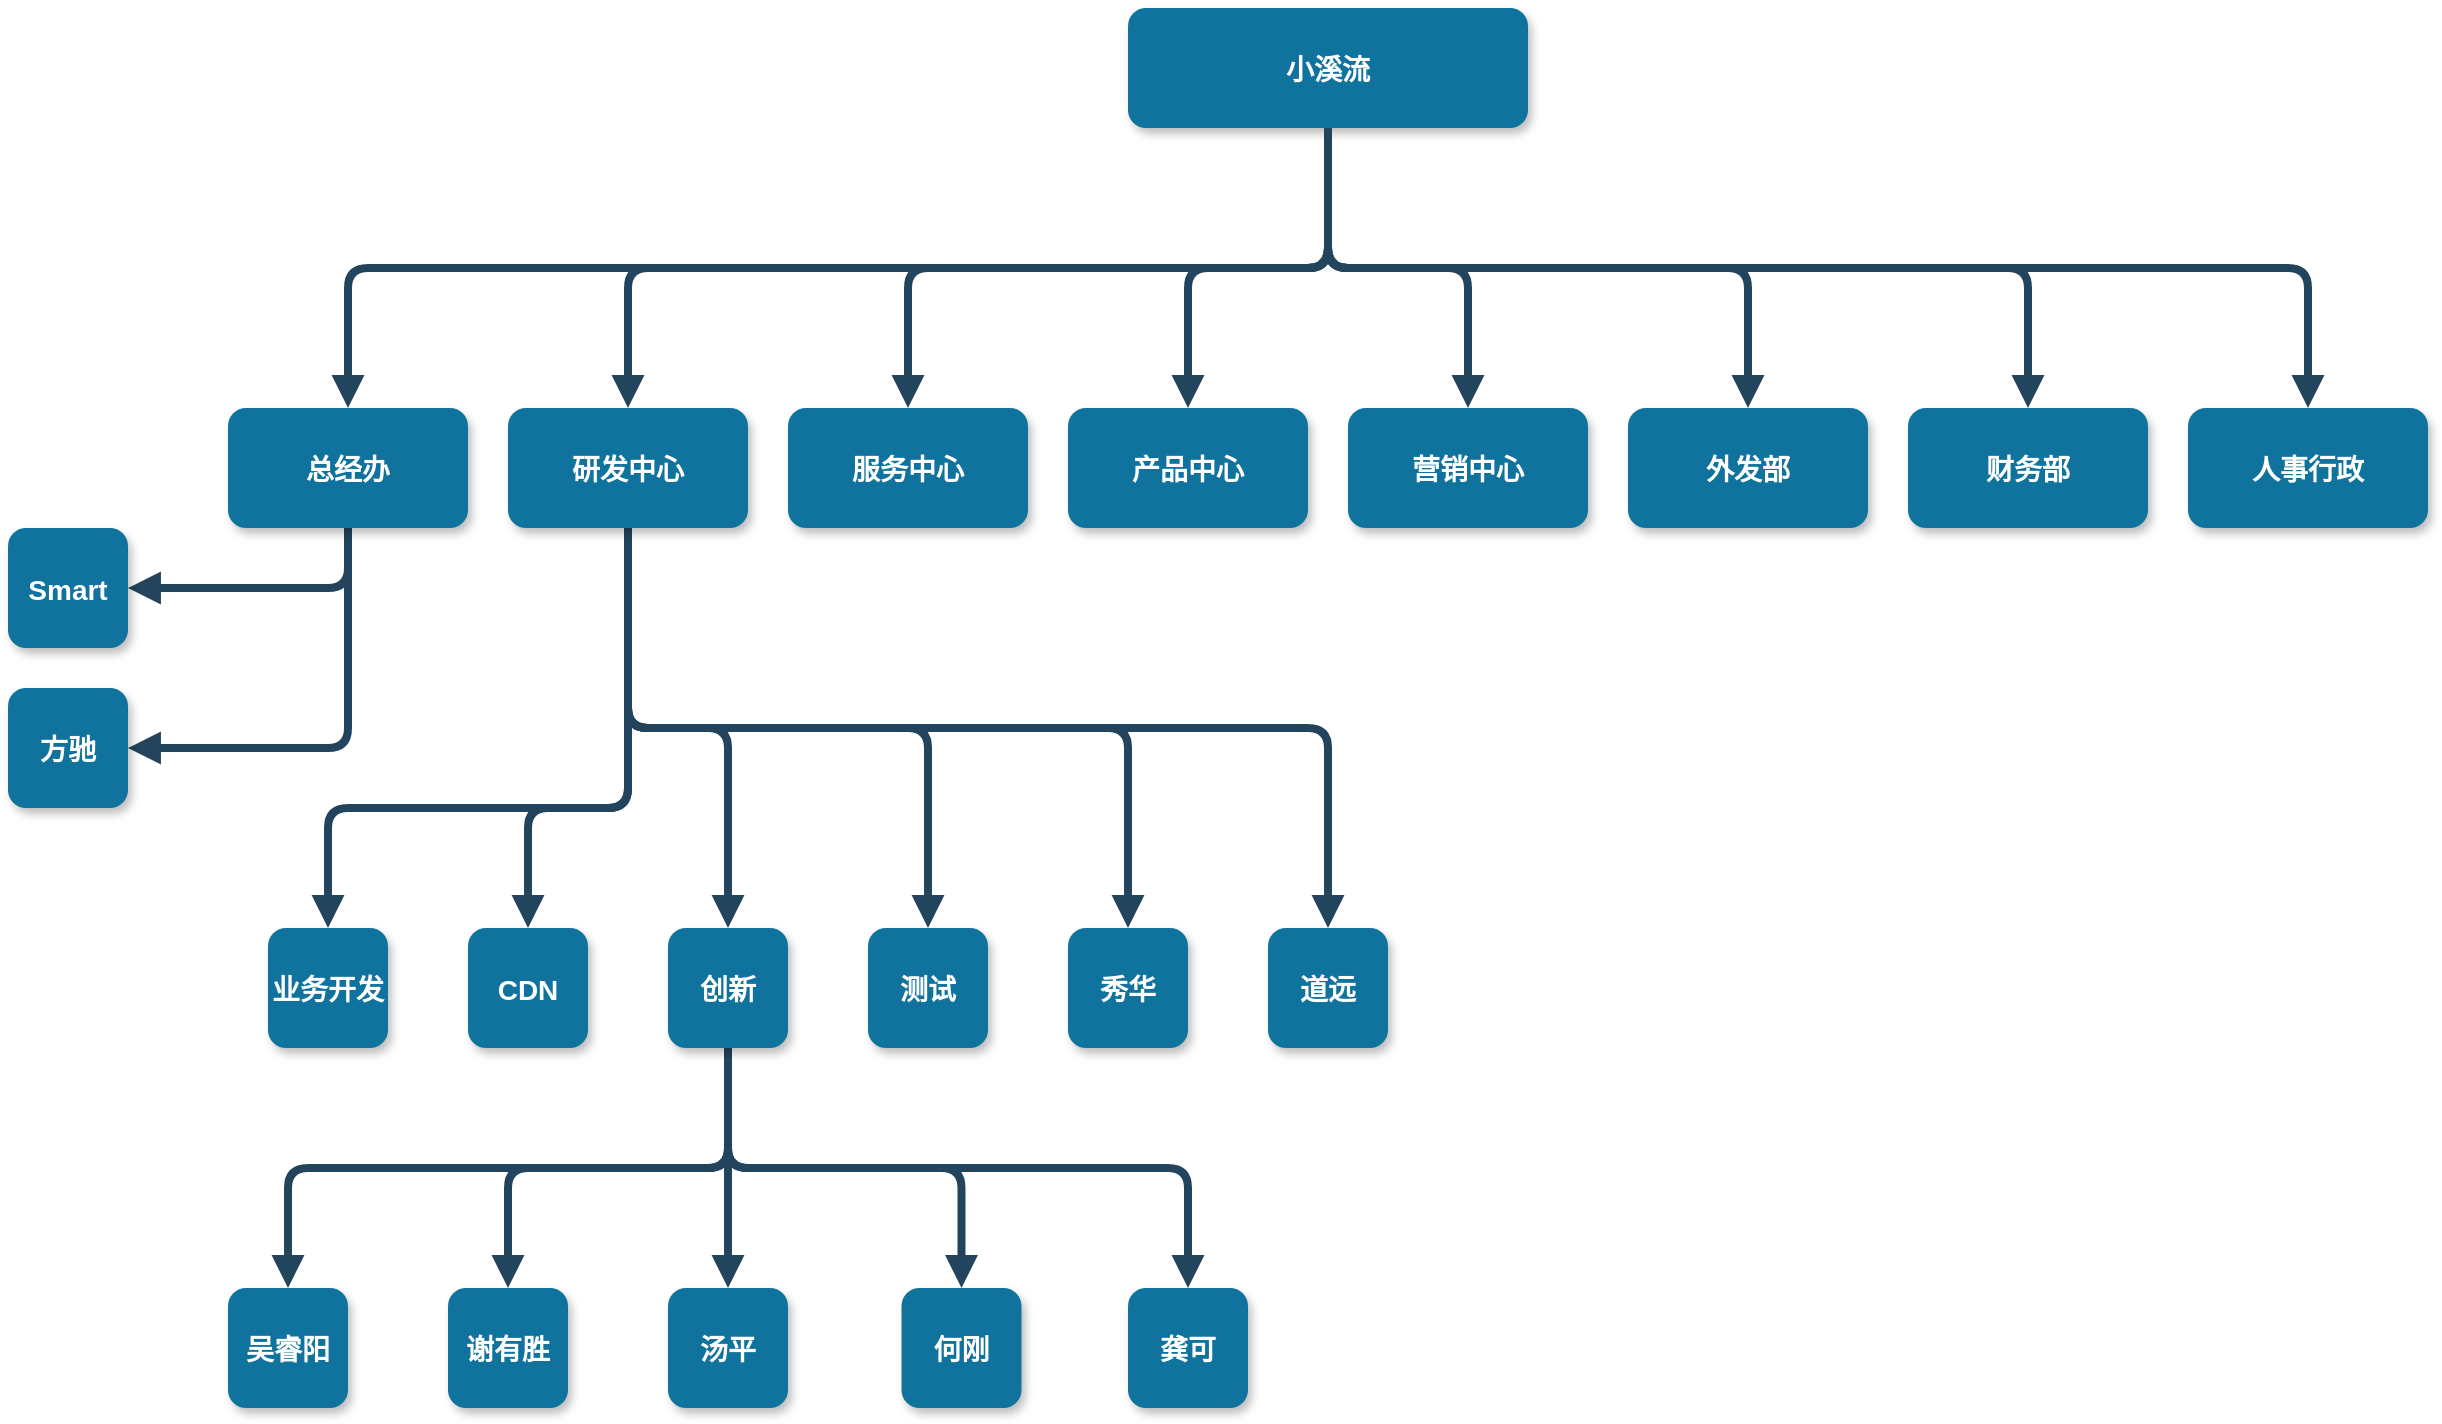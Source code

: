<mxfile version="21.3.2" type="github" pages="4">
  <diagram name="组织架构示意图" id="97916047-d0de-89f5-080d-49f4d83e522f">
    <mxGraphModel dx="1379" dy="756" grid="1" gridSize="10" guides="1" tooltips="1" connect="1" arrows="1" fold="1" page="1" pageScale="1.5" pageWidth="1169" pageHeight="827" background="none" math="0" shadow="0">
      <root>
        <mxCell id="0" />
        <mxCell id="1" parent="0" />
        <mxCell id="2" value="小溪流" style="rounded=1;fillColor=#10739E;strokeColor=none;shadow=1;gradientColor=none;fontStyle=1;fontColor=#FFFFFF;fontSize=14;" parent="1" vertex="1">
          <mxGeometry x="960" y="170" width="200" height="60" as="geometry" />
        </mxCell>
        <mxCell id="29" value="" style="edgeStyle=elbowEdgeStyle;elbow=vertical;strokeWidth=4;endArrow=block;endFill=1;fontStyle=1;strokeColor=#23445D;entryX=0.5;entryY=0;entryDx=0;entryDy=0;" parent="1" source="2" target="vN53YwSDx1gjcHLbSxnD-55" edge="1">
          <mxGeometry x="22" y="165.5" width="100" height="100" as="geometry">
            <mxPoint x="22" y="265.5" as="sourcePoint" />
            <mxPoint x="772" y="345.5" as="targetPoint" />
          </mxGeometry>
        </mxCell>
        <mxCell id="vN53YwSDx1gjcHLbSxnD-79" style="shape=connector;rounded=1;orthogonalLoop=1;jettySize=auto;html=1;exitX=0.5;exitY=1;exitDx=0;exitDy=0;entryX=1;entryY=0.5;entryDx=0;entryDy=0;labelBackgroundColor=default;strokeColor=#23445D;strokeWidth=4;fontFamily=Helvetica;fontSize=11;fontColor=default;endArrow=block;endFill=1;edgeStyle=elbowEdgeStyle;elbow=vertical;" parent="1" source="vN53YwSDx1gjcHLbSxnD-55" target="vN53YwSDx1gjcHLbSxnD-71" edge="1">
          <mxGeometry relative="1" as="geometry">
            <Array as="points">
              <mxPoint x="520" y="460" />
            </Array>
          </mxGeometry>
        </mxCell>
        <mxCell id="vN53YwSDx1gjcHLbSxnD-80" style="edgeStyle=elbowEdgeStyle;shape=connector;rounded=1;orthogonalLoop=1;jettySize=auto;elbow=vertical;html=1;exitX=0.5;exitY=1;exitDx=0;exitDy=0;entryX=1;entryY=0.5;entryDx=0;entryDy=0;labelBackgroundColor=default;strokeColor=#23445D;strokeWidth=4;fontFamily=Helvetica;fontSize=11;fontColor=default;endArrow=block;endFill=1;" parent="1" source="vN53YwSDx1gjcHLbSxnD-55" target="vN53YwSDx1gjcHLbSxnD-72" edge="1">
          <mxGeometry relative="1" as="geometry">
            <Array as="points">
              <mxPoint x="520" y="540" />
            </Array>
          </mxGeometry>
        </mxCell>
        <mxCell id="vN53YwSDx1gjcHLbSxnD-55" value="总经办" style="rounded=1;fillColor=#10739E;strokeColor=none;shadow=1;gradientColor=none;fontStyle=1;fontColor=#FFFFFF;fontSize=14;" parent="1" vertex="1">
          <mxGeometry x="510" y="370" width="120" height="60" as="geometry" />
        </mxCell>
        <mxCell id="vN53YwSDx1gjcHLbSxnD-87" style="edgeStyle=elbowEdgeStyle;shape=connector;rounded=1;orthogonalLoop=1;jettySize=auto;elbow=vertical;html=1;exitX=0.5;exitY=1;exitDx=0;exitDy=0;labelBackgroundColor=default;strokeColor=#23445D;strokeWidth=4;fontFamily=Helvetica;fontSize=11;fontColor=default;endArrow=block;endFill=1;" parent="1" source="vN53YwSDx1gjcHLbSxnD-56" target="vN53YwSDx1gjcHLbSxnD-78" edge="1">
          <mxGeometry relative="1" as="geometry">
            <Array as="points">
              <mxPoint x="640" y="570" />
            </Array>
          </mxGeometry>
        </mxCell>
        <mxCell id="vN53YwSDx1gjcHLbSxnD-88" style="edgeStyle=elbowEdgeStyle;shape=connector;rounded=1;orthogonalLoop=1;jettySize=auto;elbow=vertical;html=1;exitX=0.5;exitY=1;exitDx=0;exitDy=0;labelBackgroundColor=default;strokeColor=#23445D;strokeWidth=4;fontFamily=Helvetica;fontSize=11;fontColor=default;endArrow=block;endFill=1;entryX=0.5;entryY=0;entryDx=0;entryDy=0;" parent="1" source="vN53YwSDx1gjcHLbSxnD-56" target="vN53YwSDx1gjcHLbSxnD-81" edge="1">
          <mxGeometry relative="1" as="geometry">
            <Array as="points">
              <mxPoint x="690" y="570" />
            </Array>
          </mxGeometry>
        </mxCell>
        <mxCell id="vN53YwSDx1gjcHLbSxnD-89" style="edgeStyle=elbowEdgeStyle;shape=connector;rounded=1;orthogonalLoop=1;jettySize=auto;elbow=vertical;html=1;exitX=0.5;exitY=1;exitDx=0;exitDy=0;entryX=0.5;entryY=0;entryDx=0;entryDy=0;labelBackgroundColor=default;strokeColor=#23445D;strokeWidth=4;fontFamily=Helvetica;fontSize=11;fontColor=default;endArrow=block;endFill=1;" parent="1" source="vN53YwSDx1gjcHLbSxnD-56" target="vN53YwSDx1gjcHLbSxnD-82" edge="1">
          <mxGeometry relative="1" as="geometry" />
        </mxCell>
        <mxCell id="vN53YwSDx1gjcHLbSxnD-90" style="edgeStyle=elbowEdgeStyle;shape=connector;rounded=1;orthogonalLoop=1;jettySize=auto;elbow=vertical;html=1;exitX=0.5;exitY=1;exitDx=0;exitDy=0;labelBackgroundColor=default;strokeColor=#23445D;strokeWidth=4;fontFamily=Helvetica;fontSize=11;fontColor=default;endArrow=block;endFill=1;" parent="1" source="vN53YwSDx1gjcHLbSxnD-56" target="vN53YwSDx1gjcHLbSxnD-83" edge="1">
          <mxGeometry relative="1" as="geometry" />
        </mxCell>
        <mxCell id="vN53YwSDx1gjcHLbSxnD-93" style="edgeStyle=elbowEdgeStyle;shape=connector;rounded=1;orthogonalLoop=1;jettySize=auto;elbow=vertical;html=1;exitX=0.5;exitY=1;exitDx=0;exitDy=0;entryX=0.5;entryY=0;entryDx=0;entryDy=0;labelBackgroundColor=default;strokeColor=#23445D;strokeWidth=4;fontFamily=Helvetica;fontSize=11;fontColor=default;endArrow=block;endFill=1;" parent="1" source="vN53YwSDx1gjcHLbSxnD-56" target="vN53YwSDx1gjcHLbSxnD-91" edge="1">
          <mxGeometry relative="1" as="geometry" />
        </mxCell>
        <mxCell id="vN53YwSDx1gjcHLbSxnD-94" style="edgeStyle=elbowEdgeStyle;shape=connector;rounded=1;orthogonalLoop=1;jettySize=auto;elbow=vertical;html=1;exitX=0.5;exitY=1;exitDx=0;exitDy=0;labelBackgroundColor=default;strokeColor=#23445D;strokeWidth=4;fontFamily=Helvetica;fontSize=11;fontColor=default;endArrow=block;endFill=1;" parent="1" source="vN53YwSDx1gjcHLbSxnD-56" target="vN53YwSDx1gjcHLbSxnD-92" edge="1">
          <mxGeometry relative="1" as="geometry" />
        </mxCell>
        <mxCell id="vN53YwSDx1gjcHLbSxnD-56" value="研发中心" style="rounded=1;fillColor=#10739E;strokeColor=none;shadow=1;gradientColor=none;fontStyle=1;fontColor=#FFFFFF;fontSize=14;" parent="1" vertex="1">
          <mxGeometry x="650" y="370" width="120" height="60" as="geometry" />
        </mxCell>
        <mxCell id="vN53YwSDx1gjcHLbSxnD-57" value="营销中心" style="rounded=1;fillColor=#10739E;strokeColor=none;shadow=1;gradientColor=none;fontStyle=1;fontColor=#FFFFFF;fontSize=14;" parent="1" vertex="1">
          <mxGeometry x="1070" y="370" width="120" height="60" as="geometry" />
        </mxCell>
        <mxCell id="vN53YwSDx1gjcHLbSxnD-58" value="服务中心" style="rounded=1;fillColor=#10739E;strokeColor=none;shadow=1;gradientColor=none;fontStyle=1;fontColor=#FFFFFF;fontSize=14;" parent="1" vertex="1">
          <mxGeometry x="790" y="370" width="120" height="60" as="geometry" />
        </mxCell>
        <mxCell id="vN53YwSDx1gjcHLbSxnD-59" value="产品中心" style="rounded=1;fillColor=#10739E;strokeColor=none;shadow=1;gradientColor=none;fontStyle=1;fontColor=#FFFFFF;fontSize=14;" parent="1" vertex="1">
          <mxGeometry x="930" y="370" width="120" height="60" as="geometry" />
        </mxCell>
        <mxCell id="vN53YwSDx1gjcHLbSxnD-60" value="外发部" style="rounded=1;fillColor=#10739E;strokeColor=none;shadow=1;gradientColor=none;fontStyle=1;fontColor=#FFFFFF;fontSize=14;" parent="1" vertex="1">
          <mxGeometry x="1210" y="370" width="120" height="60" as="geometry" />
        </mxCell>
        <mxCell id="vN53YwSDx1gjcHLbSxnD-61" value="财务部" style="rounded=1;fillColor=#10739E;strokeColor=none;shadow=1;gradientColor=none;fontStyle=1;fontColor=#FFFFFF;fontSize=14;" parent="1" vertex="1">
          <mxGeometry x="1350" y="370" width="120" height="60" as="geometry" />
        </mxCell>
        <mxCell id="vN53YwSDx1gjcHLbSxnD-62" value="人事行政" style="rounded=1;fillColor=#10739E;strokeColor=none;shadow=1;gradientColor=none;fontStyle=1;fontColor=#FFFFFF;fontSize=14;" parent="1" vertex="1">
          <mxGeometry x="1490" y="370" width="120" height="60" as="geometry" />
        </mxCell>
        <mxCell id="vN53YwSDx1gjcHLbSxnD-64" value="" style="edgeStyle=elbowEdgeStyle;elbow=vertical;strokeWidth=4;endArrow=block;endFill=1;fontStyle=1;strokeColor=#23445D;entryX=0.5;entryY=0;entryDx=0;entryDy=0;exitX=0.5;exitY=1;exitDx=0;exitDy=0;" parent="1" source="2" target="vN53YwSDx1gjcHLbSxnD-56" edge="1">
          <mxGeometry x="32" y="175.5" width="100" height="100" as="geometry">
            <mxPoint x="1140" y="240" as="sourcePoint" />
            <mxPoint x="580" y="380" as="targetPoint" />
          </mxGeometry>
        </mxCell>
        <mxCell id="vN53YwSDx1gjcHLbSxnD-65" value="" style="edgeStyle=elbowEdgeStyle;elbow=vertical;strokeWidth=4;endArrow=block;endFill=1;fontStyle=1;strokeColor=#23445D;entryX=0.5;entryY=0;entryDx=0;entryDy=0;exitX=0.5;exitY=1;exitDx=0;exitDy=0;" parent="1" source="2" target="vN53YwSDx1gjcHLbSxnD-58" edge="1">
          <mxGeometry x="42" y="185.5" width="100" height="100" as="geometry">
            <mxPoint x="1150" y="250" as="sourcePoint" />
            <mxPoint x="590" y="390" as="targetPoint" />
          </mxGeometry>
        </mxCell>
        <mxCell id="vN53YwSDx1gjcHLbSxnD-66" value="" style="edgeStyle=elbowEdgeStyle;elbow=vertical;strokeWidth=4;endArrow=block;endFill=1;fontStyle=1;strokeColor=#23445D;entryX=0.5;entryY=0;entryDx=0;entryDy=0;exitX=0.5;exitY=1;exitDx=0;exitDy=0;" parent="1" source="2" target="vN53YwSDx1gjcHLbSxnD-59" edge="1">
          <mxGeometry x="52" y="195.5" width="100" height="100" as="geometry">
            <mxPoint x="1160" y="260" as="sourcePoint" />
            <mxPoint x="600" y="400" as="targetPoint" />
          </mxGeometry>
        </mxCell>
        <mxCell id="vN53YwSDx1gjcHLbSxnD-67" value="" style="edgeStyle=elbowEdgeStyle;elbow=vertical;strokeWidth=4;endArrow=block;endFill=1;fontStyle=1;strokeColor=#23445D;entryX=0.5;entryY=0;entryDx=0;entryDy=0;exitX=0.5;exitY=1;exitDx=0;exitDy=0;" parent="1" source="2" target="vN53YwSDx1gjcHLbSxnD-57" edge="1">
          <mxGeometry x="62" y="205.5" width="100" height="100" as="geometry">
            <mxPoint x="1130" y="230" as="sourcePoint" />
            <mxPoint x="610" y="410" as="targetPoint" />
          </mxGeometry>
        </mxCell>
        <mxCell id="vN53YwSDx1gjcHLbSxnD-68" value="" style="edgeStyle=elbowEdgeStyle;elbow=vertical;strokeWidth=4;endArrow=block;endFill=1;fontStyle=1;strokeColor=#23445D;entryX=0.5;entryY=0;entryDx=0;entryDy=0;exitX=0.5;exitY=1;exitDx=0;exitDy=0;" parent="1" source="2" target="vN53YwSDx1gjcHLbSxnD-60" edge="1">
          <mxGeometry x="72" y="215.5" width="100" height="100" as="geometry">
            <mxPoint x="1130" y="230" as="sourcePoint" />
            <mxPoint x="620" y="420" as="targetPoint" />
          </mxGeometry>
        </mxCell>
        <mxCell id="vN53YwSDx1gjcHLbSxnD-69" value="" style="edgeStyle=elbowEdgeStyle;elbow=vertical;strokeWidth=4;endArrow=block;endFill=1;fontStyle=1;strokeColor=#23445D;entryX=0.5;entryY=0;entryDx=0;entryDy=0;exitX=0.5;exitY=1;exitDx=0;exitDy=0;" parent="1" source="2" target="vN53YwSDx1gjcHLbSxnD-61" edge="1">
          <mxGeometry x="82" y="225.5" width="100" height="100" as="geometry">
            <mxPoint x="1130" y="230" as="sourcePoint" />
            <mxPoint x="630" y="430" as="targetPoint" />
          </mxGeometry>
        </mxCell>
        <mxCell id="vN53YwSDx1gjcHLbSxnD-70" value="" style="edgeStyle=elbowEdgeStyle;elbow=vertical;strokeWidth=4;endArrow=block;endFill=1;fontStyle=1;strokeColor=#23445D;exitX=0.5;exitY=1;exitDx=0;exitDy=0;" parent="1" source="2" target="vN53YwSDx1gjcHLbSxnD-62" edge="1">
          <mxGeometry x="92" y="235.5" width="100" height="100" as="geometry">
            <mxPoint x="1130" y="230" as="sourcePoint" />
            <mxPoint x="640" y="440" as="targetPoint" />
          </mxGeometry>
        </mxCell>
        <mxCell id="vN53YwSDx1gjcHLbSxnD-71" value="Smart" style="rounded=1;fillColor=#10739E;strokeColor=none;shadow=1;gradientColor=none;fontStyle=1;fontColor=#FFFFFF;fontSize=14;" parent="1" vertex="1">
          <mxGeometry x="400" y="430" width="60" height="60" as="geometry" />
        </mxCell>
        <mxCell id="vN53YwSDx1gjcHLbSxnD-72" value="方驰" style="rounded=1;fillColor=#10739E;strokeColor=none;shadow=1;gradientColor=none;fontStyle=1;fontColor=#FFFFFF;fontSize=14;" parent="1" vertex="1">
          <mxGeometry x="400" y="510" width="60" height="60" as="geometry" />
        </mxCell>
        <mxCell id="vN53YwSDx1gjcHLbSxnD-78" value="业务开发" style="rounded=1;fillColor=#10739E;strokeColor=none;shadow=1;gradientColor=none;fontStyle=1;fontColor=#FFFFFF;fontSize=14;" parent="1" vertex="1">
          <mxGeometry x="530" y="630" width="60" height="60" as="geometry" />
        </mxCell>
        <mxCell id="vN53YwSDx1gjcHLbSxnD-81" value="CDN" style="rounded=1;fillColor=#10739E;strokeColor=none;shadow=1;gradientColor=none;fontStyle=1;fontColor=#FFFFFF;fontSize=14;" parent="1" vertex="1">
          <mxGeometry x="630" y="630" width="60" height="60" as="geometry" />
        </mxCell>
        <mxCell id="vN53YwSDx1gjcHLbSxnD-100" style="edgeStyle=elbowEdgeStyle;shape=connector;rounded=1;orthogonalLoop=1;jettySize=auto;elbow=vertical;html=1;exitX=0.5;exitY=1;exitDx=0;exitDy=0;entryX=0.5;entryY=0;entryDx=0;entryDy=0;labelBackgroundColor=default;strokeColor=#23445D;strokeWidth=4;fontFamily=Helvetica;fontSize=11;fontColor=default;endArrow=block;endFill=1;" parent="1" source="vN53YwSDx1gjcHLbSxnD-82" target="vN53YwSDx1gjcHLbSxnD-96" edge="1">
          <mxGeometry relative="1" as="geometry" />
        </mxCell>
        <mxCell id="vN53YwSDx1gjcHLbSxnD-101" style="edgeStyle=elbowEdgeStyle;shape=connector;rounded=1;orthogonalLoop=1;jettySize=auto;elbow=vertical;html=1;exitX=0.5;exitY=1;exitDx=0;exitDy=0;entryX=0.5;entryY=0;entryDx=0;entryDy=0;labelBackgroundColor=default;strokeColor=#23445D;strokeWidth=4;fontFamily=Helvetica;fontSize=11;fontColor=default;endArrow=block;endFill=1;" parent="1" source="vN53YwSDx1gjcHLbSxnD-82" target="vN53YwSDx1gjcHLbSxnD-95" edge="1">
          <mxGeometry relative="1" as="geometry" />
        </mxCell>
        <mxCell id="vN53YwSDx1gjcHLbSxnD-102" style="edgeStyle=elbowEdgeStyle;shape=connector;rounded=1;orthogonalLoop=1;jettySize=auto;elbow=vertical;html=1;exitX=0.5;exitY=1;exitDx=0;exitDy=0;labelBackgroundColor=default;strokeColor=#23445D;strokeWidth=4;fontFamily=Helvetica;fontSize=11;fontColor=default;endArrow=block;endFill=1;" parent="1" source="vN53YwSDx1gjcHLbSxnD-82" target="vN53YwSDx1gjcHLbSxnD-99" edge="1">
          <mxGeometry relative="1" as="geometry" />
        </mxCell>
        <mxCell id="vN53YwSDx1gjcHLbSxnD-103" style="edgeStyle=elbowEdgeStyle;shape=connector;rounded=1;orthogonalLoop=1;jettySize=auto;elbow=vertical;html=1;exitX=0.5;exitY=1;exitDx=0;exitDy=0;labelBackgroundColor=default;strokeColor=#23445D;strokeWidth=4;fontFamily=Helvetica;fontSize=11;fontColor=default;endArrow=block;endFill=1;" parent="1" source="vN53YwSDx1gjcHLbSxnD-82" target="vN53YwSDx1gjcHLbSxnD-97" edge="1">
          <mxGeometry relative="1" as="geometry" />
        </mxCell>
        <mxCell id="vN53YwSDx1gjcHLbSxnD-104" style="edgeStyle=elbowEdgeStyle;shape=connector;rounded=1;orthogonalLoop=1;jettySize=auto;elbow=vertical;html=1;exitX=0.5;exitY=1;exitDx=0;exitDy=0;entryX=0.5;entryY=0;entryDx=0;entryDy=0;labelBackgroundColor=default;strokeColor=#23445D;strokeWidth=4;fontFamily=Helvetica;fontSize=11;fontColor=default;endArrow=block;endFill=1;" parent="1" source="vN53YwSDx1gjcHLbSxnD-82" target="vN53YwSDx1gjcHLbSxnD-98" edge="1">
          <mxGeometry relative="1" as="geometry" />
        </mxCell>
        <mxCell id="vN53YwSDx1gjcHLbSxnD-82" value="创新" style="rounded=1;fillColor=#10739E;strokeColor=none;shadow=1;gradientColor=none;fontStyle=1;fontColor=#FFFFFF;fontSize=14;" parent="1" vertex="1">
          <mxGeometry x="730" y="630" width="60" height="60" as="geometry" />
        </mxCell>
        <mxCell id="vN53YwSDx1gjcHLbSxnD-83" value="测试" style="rounded=1;fillColor=#10739E;strokeColor=none;shadow=1;gradientColor=none;fontStyle=1;fontColor=#FFFFFF;fontSize=14;" parent="1" vertex="1">
          <mxGeometry x="830" y="630" width="60" height="60" as="geometry" />
        </mxCell>
        <mxCell id="vN53YwSDx1gjcHLbSxnD-91" value="秀华" style="rounded=1;fillColor=#10739E;strokeColor=none;shadow=1;gradientColor=none;fontStyle=1;fontColor=#FFFFFF;fontSize=14;" parent="1" vertex="1">
          <mxGeometry x="930" y="630" width="60" height="60" as="geometry" />
        </mxCell>
        <mxCell id="vN53YwSDx1gjcHLbSxnD-92" value="道远" style="rounded=1;fillColor=#10739E;strokeColor=none;shadow=1;gradientColor=none;fontStyle=1;fontColor=#FFFFFF;fontSize=14;" parent="1" vertex="1">
          <mxGeometry x="1030" y="630" width="60" height="60" as="geometry" />
        </mxCell>
        <mxCell id="vN53YwSDx1gjcHLbSxnD-95" value="谢有胜" style="rounded=1;fillColor=#10739E;strokeColor=none;shadow=1;gradientColor=none;fontStyle=1;fontColor=#FFFFFF;fontSize=14;" parent="1" vertex="1">
          <mxGeometry x="620" y="810" width="60" height="60" as="geometry" />
        </mxCell>
        <mxCell id="vN53YwSDx1gjcHLbSxnD-96" value="汤平" style="rounded=1;fillColor=#10739E;strokeColor=none;shadow=1;gradientColor=none;fontStyle=1;fontColor=#FFFFFF;fontSize=14;" parent="1" vertex="1">
          <mxGeometry x="730" y="810" width="60" height="60" as="geometry" />
        </mxCell>
        <mxCell id="vN53YwSDx1gjcHLbSxnD-97" value="何刚" style="rounded=1;fillColor=#10739E;strokeColor=none;shadow=1;gradientColor=none;fontStyle=1;fontColor=#FFFFFF;fontSize=14;" parent="1" vertex="1">
          <mxGeometry x="846.75" y="810" width="60" height="60" as="geometry" />
        </mxCell>
        <mxCell id="vN53YwSDx1gjcHLbSxnD-98" value="龚可" style="rounded=1;fillColor=#10739E;strokeColor=none;shadow=1;gradientColor=none;fontStyle=1;fontColor=#FFFFFF;fontSize=14;" parent="1" vertex="1">
          <mxGeometry x="960" y="810" width="60" height="60" as="geometry" />
        </mxCell>
        <mxCell id="vN53YwSDx1gjcHLbSxnD-99" value="吴睿阳" style="rounded=1;fillColor=#10739E;strokeColor=none;shadow=1;gradientColor=none;fontStyle=1;fontColor=#FFFFFF;fontSize=14;" parent="1" vertex="1">
          <mxGeometry x="510" y="810" width="60" height="60" as="geometry" />
        </mxCell>
      </root>
    </mxGraphModel>
  </diagram>
  <diagram id="8dZgNBNODj0GWJuTlNd7" name="树化">
    <mxGraphModel dx="1379" dy="756" grid="1" gridSize="10" guides="1" tooltips="1" connect="1" arrows="1" fold="1" page="1" pageScale="1" pageWidth="827" pageHeight="1169" math="0" shadow="0">
      <root>
        <mxCell id="0" />
        <mxCell id="1" parent="0" />
        <mxCell id="IPNCWDt6PjQo4neQuNf--1" value="小溪流" style="rounded=1;fillColor=#10739E;strokeColor=none;shadow=1;gradientColor=none;fontStyle=1;fontColor=#FFFFFF;fontSize=14;" parent="1" vertex="1">
          <mxGeometry x="607" y="170" width="200" height="60" as="geometry" />
        </mxCell>
        <mxCell id="IPNCWDt6PjQo4neQuNf--2" value="" style="edgeStyle=elbowEdgeStyle;elbow=vertical;strokeWidth=4;endArrow=block;endFill=1;fontStyle=1;strokeColor=#23445D;entryX=0.5;entryY=0;entryDx=0;entryDy=0;" parent="1" source="IPNCWDt6PjQo4neQuNf--1" target="IPNCWDt6PjQo4neQuNf--5" edge="1">
          <mxGeometry x="-331" y="165.5" width="100" height="100" as="geometry">
            <mxPoint x="-331" y="265.5" as="sourcePoint" />
            <mxPoint x="419" y="345.5" as="targetPoint" />
          </mxGeometry>
        </mxCell>
        <mxCell id="IPNCWDt6PjQo4neQuNf--3" style="shape=connector;rounded=1;orthogonalLoop=1;jettySize=auto;html=1;exitX=0.5;exitY=1;exitDx=0;exitDy=0;entryX=1;entryY=0.5;entryDx=0;entryDy=0;labelBackgroundColor=default;strokeColor=#23445D;strokeWidth=4;fontFamily=Helvetica;fontSize=11;fontColor=default;endArrow=block;endFill=1;edgeStyle=elbowEdgeStyle;elbow=vertical;" parent="1" source="IPNCWDt6PjQo4neQuNf--5" target="IPNCWDt6PjQo4neQuNf--26" edge="1">
          <mxGeometry relative="1" as="geometry">
            <Array as="points">
              <mxPoint x="167" y="460" />
            </Array>
          </mxGeometry>
        </mxCell>
        <mxCell id="IPNCWDt6PjQo4neQuNf--4" style="edgeStyle=elbowEdgeStyle;shape=connector;rounded=1;orthogonalLoop=1;jettySize=auto;elbow=vertical;html=1;exitX=0.5;exitY=1;exitDx=0;exitDy=0;entryX=1;entryY=0.5;entryDx=0;entryDy=0;labelBackgroundColor=default;strokeColor=#23445D;strokeWidth=4;fontFamily=Helvetica;fontSize=11;fontColor=default;endArrow=block;endFill=1;" parent="1" source="IPNCWDt6PjQo4neQuNf--5" target="IPNCWDt6PjQo4neQuNf--27" edge="1">
          <mxGeometry relative="1" as="geometry">
            <Array as="points">
              <mxPoint x="167" y="540" />
            </Array>
          </mxGeometry>
        </mxCell>
        <mxCell id="IPNCWDt6PjQo4neQuNf--5" value="总经办" style="rounded=1;fillColor=#10739E;strokeColor=none;shadow=1;gradientColor=none;fontStyle=1;fontColor=#FFFFFF;fontSize=14;" parent="1" vertex="1">
          <mxGeometry x="157" y="370" width="120" height="60" as="geometry" />
        </mxCell>
        <mxCell id="IPNCWDt6PjQo4neQuNf--6" style="edgeStyle=elbowEdgeStyle;shape=connector;rounded=1;orthogonalLoop=1;jettySize=auto;elbow=vertical;html=1;exitX=0.5;exitY=1;exitDx=0;exitDy=0;labelBackgroundColor=default;strokeColor=#23445D;strokeWidth=4;fontFamily=Helvetica;fontSize=11;fontColor=default;endArrow=block;endFill=1;" parent="1" source="IPNCWDt6PjQo4neQuNf--12" target="IPNCWDt6PjQo4neQuNf--28" edge="1">
          <mxGeometry relative="1" as="geometry">
            <Array as="points">
              <mxPoint x="287" y="570" />
            </Array>
          </mxGeometry>
        </mxCell>
        <mxCell id="IPNCWDt6PjQo4neQuNf--7" style="edgeStyle=elbowEdgeStyle;shape=connector;rounded=1;orthogonalLoop=1;jettySize=auto;elbow=vertical;html=1;exitX=0.5;exitY=1;exitDx=0;exitDy=0;labelBackgroundColor=default;strokeColor=#23445D;strokeWidth=4;fontFamily=Helvetica;fontSize=11;fontColor=default;endArrow=block;endFill=1;entryX=0.5;entryY=0;entryDx=0;entryDy=0;" parent="1" source="IPNCWDt6PjQo4neQuNf--12" target="IPNCWDt6PjQo4neQuNf--29" edge="1">
          <mxGeometry relative="1" as="geometry">
            <Array as="points">
              <mxPoint x="337" y="570" />
            </Array>
          </mxGeometry>
        </mxCell>
        <mxCell id="IPNCWDt6PjQo4neQuNf--8" style="edgeStyle=elbowEdgeStyle;shape=connector;rounded=1;orthogonalLoop=1;jettySize=auto;elbow=vertical;html=1;exitX=0.5;exitY=1;exitDx=0;exitDy=0;entryX=0.5;entryY=0;entryDx=0;entryDy=0;labelBackgroundColor=default;strokeColor=#23445D;strokeWidth=4;fontFamily=Helvetica;fontSize=11;fontColor=default;endArrow=block;endFill=1;" parent="1" source="IPNCWDt6PjQo4neQuNf--12" target="IPNCWDt6PjQo4neQuNf--35" edge="1">
          <mxGeometry relative="1" as="geometry" />
        </mxCell>
        <mxCell id="IPNCWDt6PjQo4neQuNf--9" style="edgeStyle=elbowEdgeStyle;shape=connector;rounded=1;orthogonalLoop=1;jettySize=auto;elbow=vertical;html=1;exitX=0.5;exitY=1;exitDx=0;exitDy=0;labelBackgroundColor=default;strokeColor=#23445D;strokeWidth=4;fontFamily=Helvetica;fontSize=11;fontColor=default;endArrow=block;endFill=1;" parent="1" source="IPNCWDt6PjQo4neQuNf--12" target="IPNCWDt6PjQo4neQuNf--36" edge="1">
          <mxGeometry relative="1" as="geometry" />
        </mxCell>
        <mxCell id="IPNCWDt6PjQo4neQuNf--10" style="edgeStyle=elbowEdgeStyle;shape=connector;rounded=1;orthogonalLoop=1;jettySize=auto;elbow=vertical;html=1;exitX=0.5;exitY=1;exitDx=0;exitDy=0;entryX=0.5;entryY=0;entryDx=0;entryDy=0;labelBackgroundColor=default;strokeColor=#23445D;strokeWidth=4;fontFamily=Helvetica;fontSize=11;fontColor=default;endArrow=block;endFill=1;" parent="1" source="IPNCWDt6PjQo4neQuNf--12" target="IPNCWDt6PjQo4neQuNf--37" edge="1">
          <mxGeometry relative="1" as="geometry" />
        </mxCell>
        <mxCell id="IPNCWDt6PjQo4neQuNf--11" style="edgeStyle=elbowEdgeStyle;shape=connector;rounded=1;orthogonalLoop=1;jettySize=auto;elbow=vertical;html=1;exitX=0.5;exitY=1;exitDx=0;exitDy=0;labelBackgroundColor=default;strokeColor=#23445D;strokeWidth=4;fontFamily=Helvetica;fontSize=11;fontColor=default;endArrow=block;endFill=1;" parent="1" source="IPNCWDt6PjQo4neQuNf--12" target="IPNCWDt6PjQo4neQuNf--38" edge="1">
          <mxGeometry relative="1" as="geometry" />
        </mxCell>
        <mxCell id="IPNCWDt6PjQo4neQuNf--12" value="研发中心" style="rounded=1;fillColor=#10739E;strokeColor=none;shadow=1;gradientColor=none;fontStyle=1;fontColor=#FFFFFF;fontSize=14;" parent="1" vertex="1">
          <mxGeometry x="297" y="370" width="120" height="60" as="geometry" />
        </mxCell>
        <mxCell id="IPNCWDt6PjQo4neQuNf--13" value="营销中心" style="rounded=1;fillColor=#10739E;strokeColor=none;shadow=1;gradientColor=none;fontStyle=1;fontColor=#FFFFFF;fontSize=14;" parent="1" vertex="1">
          <mxGeometry x="717" y="370" width="120" height="60" as="geometry" />
        </mxCell>
        <mxCell id="IPNCWDt6PjQo4neQuNf--14" value="服务中心" style="rounded=1;fillColor=#10739E;strokeColor=none;shadow=1;gradientColor=none;fontStyle=1;fontColor=#FFFFFF;fontSize=14;" parent="1" vertex="1">
          <mxGeometry x="437" y="370" width="120" height="60" as="geometry" />
        </mxCell>
        <mxCell id="IPNCWDt6PjQo4neQuNf--15" value="产品中心" style="rounded=1;fillColor=#10739E;strokeColor=none;shadow=1;gradientColor=none;fontStyle=1;fontColor=#FFFFFF;fontSize=14;" parent="1" vertex="1">
          <mxGeometry x="577" y="370" width="120" height="60" as="geometry" />
        </mxCell>
        <mxCell id="IPNCWDt6PjQo4neQuNf--16" value="外发部" style="rounded=1;fillColor=#10739E;strokeColor=none;shadow=1;gradientColor=none;fontStyle=1;fontColor=#FFFFFF;fontSize=14;" parent="1" vertex="1">
          <mxGeometry x="857" y="370" width="120" height="60" as="geometry" />
        </mxCell>
        <mxCell id="IPNCWDt6PjQo4neQuNf--17" value="财务部" style="rounded=1;fillColor=#10739E;strokeColor=none;shadow=1;gradientColor=none;fontStyle=1;fontColor=#FFFFFF;fontSize=14;" parent="1" vertex="1">
          <mxGeometry x="997" y="370" width="120" height="60" as="geometry" />
        </mxCell>
        <mxCell id="IPNCWDt6PjQo4neQuNf--18" value="人事行政" style="rounded=1;fillColor=#10739E;strokeColor=none;shadow=1;gradientColor=none;fontStyle=1;fontColor=#FFFFFF;fontSize=14;" parent="1" vertex="1">
          <mxGeometry x="1139" y="370" width="120" height="60" as="geometry" />
        </mxCell>
        <mxCell id="IPNCWDt6PjQo4neQuNf--19" value="" style="edgeStyle=elbowEdgeStyle;elbow=vertical;strokeWidth=4;endArrow=block;endFill=1;fontStyle=1;strokeColor=#23445D;entryX=0.5;entryY=0;entryDx=0;entryDy=0;exitX=0.5;exitY=1;exitDx=0;exitDy=0;" parent="1" source="IPNCWDt6PjQo4neQuNf--1" target="IPNCWDt6PjQo4neQuNf--12" edge="1">
          <mxGeometry x="-321" y="175.5" width="100" height="100" as="geometry">
            <mxPoint x="787" y="240" as="sourcePoint" />
            <mxPoint x="227" y="380" as="targetPoint" />
          </mxGeometry>
        </mxCell>
        <mxCell id="IPNCWDt6PjQo4neQuNf--20" value="" style="edgeStyle=elbowEdgeStyle;elbow=vertical;strokeWidth=4;endArrow=block;endFill=1;fontStyle=1;strokeColor=#23445D;entryX=0.5;entryY=0;entryDx=0;entryDy=0;exitX=0.5;exitY=1;exitDx=0;exitDy=0;" parent="1" source="IPNCWDt6PjQo4neQuNf--1" target="IPNCWDt6PjQo4neQuNf--14" edge="1">
          <mxGeometry x="-311" y="185.5" width="100" height="100" as="geometry">
            <mxPoint x="797" y="250" as="sourcePoint" />
            <mxPoint x="237" y="390" as="targetPoint" />
          </mxGeometry>
        </mxCell>
        <mxCell id="IPNCWDt6PjQo4neQuNf--21" value="" style="edgeStyle=elbowEdgeStyle;elbow=vertical;strokeWidth=4;endArrow=block;endFill=1;fontStyle=1;strokeColor=#23445D;entryX=0.5;entryY=0;entryDx=0;entryDy=0;exitX=0.5;exitY=1;exitDx=0;exitDy=0;" parent="1" source="IPNCWDt6PjQo4neQuNf--1" target="IPNCWDt6PjQo4neQuNf--15" edge="1">
          <mxGeometry x="-301" y="195.5" width="100" height="100" as="geometry">
            <mxPoint x="807" y="260" as="sourcePoint" />
            <mxPoint x="247" y="400" as="targetPoint" />
          </mxGeometry>
        </mxCell>
        <mxCell id="IPNCWDt6PjQo4neQuNf--22" value="" style="edgeStyle=elbowEdgeStyle;elbow=vertical;strokeWidth=4;endArrow=block;endFill=1;fontStyle=1;strokeColor=#23445D;entryX=0.5;entryY=0;entryDx=0;entryDy=0;exitX=0.5;exitY=1;exitDx=0;exitDy=0;" parent="1" source="IPNCWDt6PjQo4neQuNf--1" target="IPNCWDt6PjQo4neQuNf--13" edge="1">
          <mxGeometry x="-291" y="205.5" width="100" height="100" as="geometry">
            <mxPoint x="777" y="230" as="sourcePoint" />
            <mxPoint x="257" y="410" as="targetPoint" />
          </mxGeometry>
        </mxCell>
        <mxCell id="IPNCWDt6PjQo4neQuNf--23" value="" style="edgeStyle=elbowEdgeStyle;elbow=vertical;strokeWidth=4;endArrow=block;endFill=1;fontStyle=1;strokeColor=#23445D;entryX=0.5;entryY=0;entryDx=0;entryDy=0;exitX=0.5;exitY=1;exitDx=0;exitDy=0;" parent="1" source="IPNCWDt6PjQo4neQuNf--1" target="IPNCWDt6PjQo4neQuNf--16" edge="1">
          <mxGeometry x="-281" y="215.5" width="100" height="100" as="geometry">
            <mxPoint x="777" y="230" as="sourcePoint" />
            <mxPoint x="267" y="420" as="targetPoint" />
          </mxGeometry>
        </mxCell>
        <mxCell id="IPNCWDt6PjQo4neQuNf--24" value="" style="edgeStyle=elbowEdgeStyle;elbow=vertical;strokeWidth=4;endArrow=block;endFill=1;fontStyle=1;strokeColor=#23445D;entryX=0.5;entryY=0;entryDx=0;entryDy=0;exitX=0.5;exitY=1;exitDx=0;exitDy=0;" parent="1" source="IPNCWDt6PjQo4neQuNf--1" target="IPNCWDt6PjQo4neQuNf--17" edge="1">
          <mxGeometry x="-271" y="225.5" width="100" height="100" as="geometry">
            <mxPoint x="777" y="230" as="sourcePoint" />
            <mxPoint x="277" y="430" as="targetPoint" />
          </mxGeometry>
        </mxCell>
        <mxCell id="IPNCWDt6PjQo4neQuNf--25" value="" style="edgeStyle=elbowEdgeStyle;elbow=vertical;strokeWidth=4;endArrow=block;endFill=1;fontStyle=1;strokeColor=#23445D;exitX=0.5;exitY=1;exitDx=0;exitDy=0;" parent="1" source="IPNCWDt6PjQo4neQuNf--1" target="IPNCWDt6PjQo4neQuNf--18" edge="1">
          <mxGeometry x="-185" y="235.5" width="100" height="100" as="geometry">
            <mxPoint x="853" y="230" as="sourcePoint" />
            <mxPoint x="363" y="440" as="targetPoint" />
          </mxGeometry>
        </mxCell>
        <mxCell id="IPNCWDt6PjQo4neQuNf--26" value="Smart" style="rounded=1;fillColor=#10739E;strokeColor=none;shadow=1;gradientColor=none;fontStyle=1;fontColor=#FFFFFF;fontSize=14;" parent="1" vertex="1">
          <mxGeometry x="47" y="430" width="60" height="60" as="geometry" />
        </mxCell>
        <mxCell id="IPNCWDt6PjQo4neQuNf--27" value="方驰" style="rounded=1;fillColor=#10739E;strokeColor=none;shadow=1;gradientColor=none;fontStyle=1;fontColor=#FFFFFF;fontSize=14;" parent="1" vertex="1">
          <mxGeometry x="47" y="510" width="60" height="60" as="geometry" />
        </mxCell>
        <mxCell id="IPNCWDt6PjQo4neQuNf--28" value="业务开发" style="rounded=1;fillColor=#10739E;strokeColor=none;shadow=1;gradientColor=none;fontStyle=1;fontColor=#FFFFFF;fontSize=14;" parent="1" vertex="1">
          <mxGeometry x="177" y="630" width="60" height="60" as="geometry" />
        </mxCell>
        <mxCell id="IPNCWDt6PjQo4neQuNf--29" value="CDN" style="rounded=1;fillColor=#10739E;strokeColor=none;shadow=1;gradientColor=none;fontStyle=1;fontColor=#FFFFFF;fontSize=14;" parent="1" vertex="1">
          <mxGeometry x="277" y="630" width="60" height="60" as="geometry" />
        </mxCell>
        <mxCell id="IPNCWDt6PjQo4neQuNf--30" style="edgeStyle=elbowEdgeStyle;shape=connector;rounded=1;orthogonalLoop=1;jettySize=auto;elbow=vertical;html=1;exitX=0.5;exitY=1;exitDx=0;exitDy=0;entryX=0.5;entryY=0;entryDx=0;entryDy=0;labelBackgroundColor=default;strokeColor=#23445D;strokeWidth=4;fontFamily=Helvetica;fontSize=11;fontColor=default;endArrow=block;endFill=1;" parent="1" source="IPNCWDt6PjQo4neQuNf--35" target="IPNCWDt6PjQo4neQuNf--40" edge="1">
          <mxGeometry relative="1" as="geometry" />
        </mxCell>
        <mxCell id="IPNCWDt6PjQo4neQuNf--31" style="edgeStyle=elbowEdgeStyle;shape=connector;rounded=1;orthogonalLoop=1;jettySize=auto;elbow=vertical;html=1;exitX=0.5;exitY=1;exitDx=0;exitDy=0;entryX=0.5;entryY=0;entryDx=0;entryDy=0;labelBackgroundColor=default;strokeColor=#23445D;strokeWidth=4;fontFamily=Helvetica;fontSize=11;fontColor=default;endArrow=block;endFill=1;" parent="1" source="IPNCWDt6PjQo4neQuNf--35" target="IPNCWDt6PjQo4neQuNf--39" edge="1">
          <mxGeometry relative="1" as="geometry" />
        </mxCell>
        <mxCell id="IPNCWDt6PjQo4neQuNf--32" style="edgeStyle=elbowEdgeStyle;shape=connector;rounded=1;orthogonalLoop=1;jettySize=auto;elbow=vertical;html=1;exitX=0.5;exitY=1;exitDx=0;exitDy=0;labelBackgroundColor=default;strokeColor=#23445D;strokeWidth=4;fontFamily=Helvetica;fontSize=11;fontColor=default;endArrow=block;endFill=1;" parent="1" source="IPNCWDt6PjQo4neQuNf--35" target="IPNCWDt6PjQo4neQuNf--43" edge="1">
          <mxGeometry relative="1" as="geometry" />
        </mxCell>
        <mxCell id="IPNCWDt6PjQo4neQuNf--33" style="edgeStyle=elbowEdgeStyle;shape=connector;rounded=1;orthogonalLoop=1;jettySize=auto;elbow=vertical;html=1;exitX=0.5;exitY=1;exitDx=0;exitDy=0;labelBackgroundColor=default;strokeColor=#23445D;strokeWidth=4;fontFamily=Helvetica;fontSize=11;fontColor=default;endArrow=block;endFill=1;" parent="1" source="IPNCWDt6PjQo4neQuNf--35" target="IPNCWDt6PjQo4neQuNf--41" edge="1">
          <mxGeometry relative="1" as="geometry" />
        </mxCell>
        <mxCell id="IPNCWDt6PjQo4neQuNf--34" style="edgeStyle=elbowEdgeStyle;shape=connector;rounded=1;orthogonalLoop=1;jettySize=auto;elbow=vertical;html=1;exitX=0.5;exitY=1;exitDx=0;exitDy=0;entryX=0.5;entryY=0;entryDx=0;entryDy=0;labelBackgroundColor=default;strokeColor=#23445D;strokeWidth=4;fontFamily=Helvetica;fontSize=11;fontColor=default;endArrow=block;endFill=1;" parent="1" source="IPNCWDt6PjQo4neQuNf--35" target="IPNCWDt6PjQo4neQuNf--42" edge="1">
          <mxGeometry relative="1" as="geometry" />
        </mxCell>
        <mxCell id="IPNCWDt6PjQo4neQuNf--35" value="创新" style="rounded=1;fillColor=#10739E;strokeColor=none;shadow=1;gradientColor=none;fontStyle=1;fontColor=#FFFFFF;fontSize=14;" parent="1" vertex="1">
          <mxGeometry x="377" y="630" width="60" height="60" as="geometry" />
        </mxCell>
        <mxCell id="IPNCWDt6PjQo4neQuNf--36" value="测试" style="rounded=1;fillColor=#10739E;strokeColor=none;shadow=1;gradientColor=none;fontStyle=1;fontColor=#FFFFFF;fontSize=14;" parent="1" vertex="1">
          <mxGeometry x="477" y="630" width="60" height="60" as="geometry" />
        </mxCell>
        <mxCell id="IPNCWDt6PjQo4neQuNf--37" value="秀华" style="rounded=1;fillColor=#10739E;strokeColor=none;shadow=1;gradientColor=none;fontStyle=1;fontColor=#FFFFFF;fontSize=14;" parent="1" vertex="1">
          <mxGeometry x="577" y="630" width="60" height="60" as="geometry" />
        </mxCell>
        <mxCell id="IPNCWDt6PjQo4neQuNf--38" value="道远" style="rounded=1;fillColor=#10739E;strokeColor=none;shadow=1;gradientColor=none;fontStyle=1;fontColor=#FFFFFF;fontSize=14;" parent="1" vertex="1">
          <mxGeometry x="677" y="630" width="60" height="60" as="geometry" />
        </mxCell>
        <mxCell id="IPNCWDt6PjQo4neQuNf--39" value="谢有胜" style="rounded=1;fillColor=#10739E;strokeColor=none;shadow=1;gradientColor=none;fontStyle=1;fontColor=#FFFFFF;fontSize=14;" parent="1" vertex="1">
          <mxGeometry x="267" y="810" width="60" height="60" as="geometry" />
        </mxCell>
        <mxCell id="IPNCWDt6PjQo4neQuNf--40" value="汤平" style="rounded=1;fillColor=#10739E;strokeColor=none;shadow=1;gradientColor=none;fontStyle=1;fontColor=#FFFFFF;fontSize=14;" parent="1" vertex="1">
          <mxGeometry x="377" y="810" width="60" height="60" as="geometry" />
        </mxCell>
        <mxCell id="IPNCWDt6PjQo4neQuNf--41" value="何刚" style="rounded=1;fillColor=#10739E;strokeColor=none;shadow=1;gradientColor=none;fontStyle=1;fontColor=#FFFFFF;fontSize=14;" parent="1" vertex="1">
          <mxGeometry x="493.75" y="810" width="60" height="60" as="geometry" />
        </mxCell>
        <mxCell id="IPNCWDt6PjQo4neQuNf--42" value="龚可" style="rounded=1;fillColor=#10739E;strokeColor=none;shadow=1;gradientColor=none;fontStyle=1;fontColor=#FFFFFF;fontSize=14;" parent="1" vertex="1">
          <mxGeometry x="607" y="810" width="60" height="60" as="geometry" />
        </mxCell>
        <mxCell id="IPNCWDt6PjQo4neQuNf--43" value="吴睿阳" style="rounded=1;fillColor=#10739E;strokeColor=none;shadow=1;gradientColor=none;fontStyle=1;fontColor=#FFFFFF;fontSize=14;" parent="1" vertex="1">
          <mxGeometry x="157" y="810" width="60" height="60" as="geometry" />
        </mxCell>
        <mxCell id="IPNCWDt6PjQo4neQuNf--46" value="1" style="ellipse;whiteSpace=wrap;html=1;aspect=fixed;fontFamily=Helvetica;fontSize=11;fontColor=default;" parent="1" vertex="1">
          <mxGeometry x="777" y="185" width="30" height="30" as="geometry" />
        </mxCell>
        <mxCell id="IPNCWDt6PjQo4neQuNf--47" value="2" style="ellipse;whiteSpace=wrap;html=1;aspect=fixed;fontFamily=Helvetica;fontSize=11;fontColor=default;" parent="1" vertex="1">
          <mxGeometry x="247" y="370" width="30" height="30" as="geometry" />
        </mxCell>
        <mxCell id="IPNCWDt6PjQo4neQuNf--49" value="3" style="ellipse;whiteSpace=wrap;html=1;aspect=fixed;fontFamily=Helvetica;fontSize=11;fontColor=default;" parent="1" vertex="1">
          <mxGeometry x="387" y="370" width="30" height="30" as="geometry" />
        </mxCell>
        <mxCell id="IPNCWDt6PjQo4neQuNf--50" value="4" style="ellipse;whiteSpace=wrap;html=1;aspect=fixed;fontFamily=Helvetica;fontSize=11;fontColor=default;" parent="1" vertex="1">
          <mxGeometry x="527" y="370" width="30" height="30" as="geometry" />
        </mxCell>
        <mxCell id="IPNCWDt6PjQo4neQuNf--51" value="5" style="ellipse;whiteSpace=wrap;html=1;aspect=fixed;fontFamily=Helvetica;fontSize=11;fontColor=default;" parent="1" vertex="1">
          <mxGeometry x="667" y="370" width="30" height="30" as="geometry" />
        </mxCell>
        <mxCell id="IPNCWDt6PjQo4neQuNf--52" value="6" style="ellipse;whiteSpace=wrap;html=1;aspect=fixed;fontFamily=Helvetica;fontSize=11;fontColor=default;" parent="1" vertex="1">
          <mxGeometry x="809" y="370" width="30" height="30" as="geometry" />
        </mxCell>
        <mxCell id="IPNCWDt6PjQo4neQuNf--53" value="7" style="ellipse;whiteSpace=wrap;html=1;aspect=fixed;fontFamily=Helvetica;fontSize=11;fontColor=default;" parent="1" vertex="1">
          <mxGeometry x="947" y="370" width="30" height="30" as="geometry" />
        </mxCell>
        <mxCell id="IPNCWDt6PjQo4neQuNf--54" value="8" style="ellipse;whiteSpace=wrap;html=1;aspect=fixed;fontFamily=Helvetica;fontSize=11;fontColor=default;" parent="1" vertex="1">
          <mxGeometry x="1087" y="370" width="30" height="30" as="geometry" />
        </mxCell>
        <mxCell id="IPNCWDt6PjQo4neQuNf--55" value="9" style="ellipse;whiteSpace=wrap;html=1;aspect=fixed;fontFamily=Helvetica;fontSize=11;fontColor=default;" parent="1" vertex="1">
          <mxGeometry x="1229" y="370" width="30" height="30" as="geometry" />
        </mxCell>
        <mxCell id="IPNCWDt6PjQo4neQuNf--56" value="10" style="ellipse;whiteSpace=wrap;html=1;aspect=fixed;fontFamily=Helvetica;fontSize=11;fontColor=default;" parent="1" vertex="1">
          <mxGeometry x="109" y="430" width="30" height="30" as="geometry" />
        </mxCell>
        <mxCell id="IPNCWDt6PjQo4neQuNf--57" value="11" style="ellipse;whiteSpace=wrap;html=1;aspect=fixed;fontFamily=Helvetica;fontSize=11;fontColor=default;" parent="1" vertex="1">
          <mxGeometry x="107" y="510" width="30" height="30" as="geometry" />
        </mxCell>
        <mxCell id="IPNCWDt6PjQo4neQuNf--58" value="12" style="ellipse;whiteSpace=wrap;html=1;aspect=fixed;fontFamily=Helvetica;fontSize=11;fontColor=default;" parent="1" vertex="1">
          <mxGeometry x="207" y="600" width="30" height="30" as="geometry" />
        </mxCell>
        <mxCell id="IPNCWDt6PjQo4neQuNf--59" value="13" style="ellipse;whiteSpace=wrap;html=1;aspect=fixed;fontFamily=Helvetica;fontSize=11;fontColor=default;" parent="1" vertex="1">
          <mxGeometry x="307" y="600" width="30" height="30" as="geometry" />
        </mxCell>
        <mxCell id="IPNCWDt6PjQo4neQuNf--60" value="14" style="ellipse;whiteSpace=wrap;html=1;aspect=fixed;fontFamily=Helvetica;fontSize=11;fontColor=default;" parent="1" vertex="1">
          <mxGeometry x="407" y="600" width="30" height="30" as="geometry" />
        </mxCell>
        <mxCell id="IPNCWDt6PjQo4neQuNf--61" value="15" style="ellipse;whiteSpace=wrap;html=1;aspect=fixed;fontFamily=Helvetica;fontSize=11;fontColor=default;" parent="1" vertex="1">
          <mxGeometry x="508.75" y="600" width="30" height="30" as="geometry" />
        </mxCell>
        <mxCell id="IPNCWDt6PjQo4neQuNf--62" value="16" style="ellipse;whiteSpace=wrap;html=1;aspect=fixed;fontFamily=Helvetica;fontSize=11;fontColor=default;" parent="1" vertex="1">
          <mxGeometry x="607" y="600" width="30" height="30" as="geometry" />
        </mxCell>
        <mxCell id="IPNCWDt6PjQo4neQuNf--63" value="17" style="ellipse;whiteSpace=wrap;html=1;aspect=fixed;fontFamily=Helvetica;fontSize=11;fontColor=default;" parent="1" vertex="1">
          <mxGeometry x="707" y="600" width="30" height="30" as="geometry" />
        </mxCell>
        <mxCell id="IPNCWDt6PjQo4neQuNf--64" value="18" style="ellipse;whiteSpace=wrap;html=1;aspect=fixed;fontFamily=Helvetica;fontSize=11;fontColor=default;" parent="1" vertex="1">
          <mxGeometry x="192" y="780" width="30" height="30" as="geometry" />
        </mxCell>
        <mxCell id="IPNCWDt6PjQo4neQuNf--65" value="19" style="ellipse;whiteSpace=wrap;html=1;aspect=fixed;fontFamily=Helvetica;fontSize=11;fontColor=default;" parent="1" vertex="1">
          <mxGeometry x="297" y="780" width="30" height="30" as="geometry" />
        </mxCell>
        <mxCell id="IPNCWDt6PjQo4neQuNf--66" value="20" style="ellipse;whiteSpace=wrap;html=1;aspect=fixed;fontFamily=Helvetica;fontSize=11;fontColor=default;" parent="1" vertex="1">
          <mxGeometry x="407" y="780" width="30" height="30" as="geometry" />
        </mxCell>
        <mxCell id="IPNCWDt6PjQo4neQuNf--67" value="21" style="ellipse;whiteSpace=wrap;html=1;aspect=fixed;fontFamily=Helvetica;fontSize=11;fontColor=default;" parent="1" vertex="1">
          <mxGeometry x="527" y="780" width="30" height="30" as="geometry" />
        </mxCell>
        <mxCell id="IPNCWDt6PjQo4neQuNf--68" value="22" style="ellipse;whiteSpace=wrap;html=1;aspect=fixed;fontFamily=Helvetica;fontSize=11;fontColor=default;" parent="1" vertex="1">
          <mxGeometry x="637" y="780" width="30" height="30" as="geometry" />
        </mxCell>
      </root>
    </mxGraphModel>
  </diagram>
  <diagram id="--49RK4oB5kbF9NB4WdF" name="树状图">
    <mxGraphModel dx="1379" dy="756" grid="1" gridSize="10" guides="1" tooltips="1" connect="1" arrows="1" fold="1" page="1" pageScale="1" pageWidth="827" pageHeight="1169" math="0" shadow="0">
      <root>
        <mxCell id="0" />
        <mxCell id="1" parent="0" />
        <mxCell id="GxRIP7DjlY5cd5xMBHFR-6" style="edgeStyle=elbowEdgeStyle;shape=connector;rounded=1;orthogonalLoop=1;jettySize=auto;elbow=vertical;html=1;exitX=0.5;exitY=1;exitDx=0;exitDy=0;entryX=0.5;entryY=0;entryDx=0;entryDy=0;labelBackgroundColor=default;strokeColor=#23445D;strokeWidth=2;fontFamily=Helvetica;fontSize=11;fontColor=default;endArrow=block;endFill=1;startSize=4;endSize=3;" parent="1" source="UV9DDmsu-Shkoi962ohh-1" target="UV9DDmsu-Shkoi962ohh-2" edge="1">
          <mxGeometry relative="1" as="geometry" />
        </mxCell>
        <mxCell id="GxRIP7DjlY5cd5xMBHFR-7" style="edgeStyle=elbowEdgeStyle;shape=connector;rounded=1;orthogonalLoop=1;jettySize=auto;elbow=vertical;html=1;exitX=0.5;exitY=1;exitDx=0;exitDy=0;entryX=0.5;entryY=0;entryDx=0;entryDy=0;labelBackgroundColor=default;strokeColor=#23445D;strokeWidth=2;fontFamily=Helvetica;fontSize=11;fontColor=default;endArrow=block;endFill=1;startSize=4;endSize=3;" parent="1" source="UV9DDmsu-Shkoi962ohh-1" target="UV9DDmsu-Shkoi962ohh-3" edge="1">
          <mxGeometry relative="1" as="geometry" />
        </mxCell>
        <mxCell id="GxRIP7DjlY5cd5xMBHFR-8" style="edgeStyle=elbowEdgeStyle;shape=connector;rounded=1;orthogonalLoop=1;jettySize=auto;elbow=vertical;html=1;exitX=0.5;exitY=1;exitDx=0;exitDy=0;entryX=0.5;entryY=0;entryDx=0;entryDy=0;labelBackgroundColor=default;strokeColor=#23445D;strokeWidth=2;fontFamily=Helvetica;fontSize=11;fontColor=default;endArrow=block;endFill=1;startSize=4;endSize=3;" parent="1" source="UV9DDmsu-Shkoi962ohh-1" target="UV9DDmsu-Shkoi962ohh-4" edge="1">
          <mxGeometry relative="1" as="geometry" />
        </mxCell>
        <mxCell id="GxRIP7DjlY5cd5xMBHFR-9" style="edgeStyle=elbowEdgeStyle;shape=connector;rounded=1;orthogonalLoop=1;jettySize=auto;elbow=vertical;html=1;exitX=0.5;exitY=1;exitDx=0;exitDy=0;entryX=0.5;entryY=0;entryDx=0;entryDy=0;labelBackgroundColor=default;strokeColor=#23445D;strokeWidth=2;fontFamily=Helvetica;fontSize=11;fontColor=default;endArrow=block;endFill=1;startSize=4;endSize=3;" parent="1" source="UV9DDmsu-Shkoi962ohh-1" target="UV9DDmsu-Shkoi962ohh-5" edge="1">
          <mxGeometry relative="1" as="geometry" />
        </mxCell>
        <mxCell id="GxRIP7DjlY5cd5xMBHFR-10" style="edgeStyle=elbowEdgeStyle;shape=connector;rounded=1;orthogonalLoop=1;jettySize=auto;elbow=vertical;html=1;exitX=0.5;exitY=1;exitDx=0;exitDy=0;entryX=0.5;entryY=0;entryDx=0;entryDy=0;labelBackgroundColor=default;strokeColor=#23445D;strokeWidth=2;fontFamily=Helvetica;fontSize=11;fontColor=default;endArrow=block;endFill=1;startSize=4;endSize=3;" parent="1" source="UV9DDmsu-Shkoi962ohh-1" target="UV9DDmsu-Shkoi962ohh-6" edge="1">
          <mxGeometry relative="1" as="geometry" />
        </mxCell>
        <mxCell id="GxRIP7DjlY5cd5xMBHFR-11" style="edgeStyle=elbowEdgeStyle;shape=connector;rounded=1;orthogonalLoop=1;jettySize=auto;elbow=vertical;html=1;exitX=0.5;exitY=1;exitDx=0;exitDy=0;entryX=0.5;entryY=0;entryDx=0;entryDy=0;labelBackgroundColor=default;strokeColor=#23445D;strokeWidth=2;fontFamily=Helvetica;fontSize=11;fontColor=default;endArrow=block;endFill=1;startSize=4;endSize=3;" parent="1" source="UV9DDmsu-Shkoi962ohh-1" target="GxRIP7DjlY5cd5xMBHFR-2" edge="1">
          <mxGeometry relative="1" as="geometry" />
        </mxCell>
        <mxCell id="GxRIP7DjlY5cd5xMBHFR-12" style="edgeStyle=elbowEdgeStyle;shape=connector;rounded=1;orthogonalLoop=1;jettySize=auto;elbow=vertical;html=1;exitX=0.5;exitY=1;exitDx=0;exitDy=0;entryX=0.5;entryY=0;entryDx=0;entryDy=0;labelBackgroundColor=default;strokeColor=#23445D;strokeWidth=2;fontFamily=Helvetica;fontSize=11;fontColor=default;endArrow=block;endFill=1;startSize=4;endSize=3;" parent="1" source="UV9DDmsu-Shkoi962ohh-1" target="GxRIP7DjlY5cd5xMBHFR-3" edge="1">
          <mxGeometry relative="1" as="geometry" />
        </mxCell>
        <mxCell id="GxRIP7DjlY5cd5xMBHFR-13" style="edgeStyle=elbowEdgeStyle;shape=connector;rounded=1;orthogonalLoop=1;jettySize=auto;elbow=vertical;html=1;exitX=0.5;exitY=1;exitDx=0;exitDy=0;entryX=0.5;entryY=0;entryDx=0;entryDy=0;labelBackgroundColor=default;strokeColor=#23445D;strokeWidth=2;fontFamily=Helvetica;fontSize=11;fontColor=default;endArrow=block;endFill=1;startSize=4;endSize=3;" parent="1" source="UV9DDmsu-Shkoi962ohh-1" target="GxRIP7DjlY5cd5xMBHFR-4" edge="1">
          <mxGeometry relative="1" as="geometry" />
        </mxCell>
        <mxCell id="UV9DDmsu-Shkoi962ohh-1" value="1" style="ellipse;whiteSpace=wrap;html=1;aspect=fixed;fontFamily=Helvetica;fontSize=11;fillColor=#dae8fc;strokeColor=#6c8ebf;" parent="1" vertex="1">
          <mxGeometry x="573" y="130" width="30" height="30" as="geometry" />
        </mxCell>
        <mxCell id="qVdMC9LCM3xJKsVJsWBS-7" style="edgeStyle=elbowEdgeStyle;shape=connector;rounded=1;orthogonalLoop=1;jettySize=auto;elbow=vertical;html=1;exitX=0.5;exitY=1;exitDx=0;exitDy=0;entryX=1;entryY=0.5;entryDx=0;entryDy=0;labelBackgroundColor=default;strokeColor=#23445D;strokeWidth=2;fontFamily=Helvetica;fontSize=11;fontColor=default;endArrow=block;endFill=1;startSize=4;endSize=3;" parent="1" source="UV9DDmsu-Shkoi962ohh-2" target="VeU2b2cEyrCWJ9xEr8nr-1" edge="1">
          <mxGeometry relative="1" as="geometry">
            <Array as="points">
              <mxPoint x="233" y="325" />
            </Array>
          </mxGeometry>
        </mxCell>
        <mxCell id="qVdMC9LCM3xJKsVJsWBS-8" style="edgeStyle=elbowEdgeStyle;shape=connector;rounded=1;orthogonalLoop=1;jettySize=auto;elbow=vertical;html=1;exitX=0.5;exitY=1;exitDx=0;exitDy=0;entryX=1;entryY=0.5;entryDx=0;entryDy=0;labelBackgroundColor=default;strokeColor=#23445D;strokeWidth=2;fontFamily=Helvetica;fontSize=11;fontColor=default;endArrow=block;endFill=1;startSize=4;endSize=3;" parent="1" source="UV9DDmsu-Shkoi962ohh-2" target="VeU2b2cEyrCWJ9xEr8nr-2" edge="1">
          <mxGeometry relative="1" as="geometry">
            <Array as="points">
              <mxPoint x="233" y="395" />
            </Array>
          </mxGeometry>
        </mxCell>
        <mxCell id="UV9DDmsu-Shkoi962ohh-2" value="2" style="ellipse;whiteSpace=wrap;html=1;aspect=fixed;fontFamily=Helvetica;fontSize=11;fillColor=#dae8fc;strokeColor=#6c8ebf;" parent="1" vertex="1">
          <mxGeometry x="263" y="260" width="30" height="30" as="geometry" />
        </mxCell>
        <mxCell id="qVdMC9LCM3xJKsVJsWBS-9" style="edgeStyle=elbowEdgeStyle;shape=connector;rounded=1;orthogonalLoop=1;jettySize=auto;elbow=vertical;html=1;exitX=0.5;exitY=1;exitDx=0;exitDy=0;entryX=0.5;entryY=0;entryDx=0;entryDy=0;labelBackgroundColor=default;strokeColor=#23445D;strokeWidth=2;fontFamily=Helvetica;fontSize=11;fontColor=default;endArrow=block;endFill=1;startSize=4;endSize=3;jumpStyle=arc;shadow=0;" parent="1" source="UV9DDmsu-Shkoi962ohh-3" target="Gkh-wFUf_fAlNWWDSlt7-1" edge="1">
          <mxGeometry relative="1" as="geometry">
            <Array as="points">
              <mxPoint x="303" y="430" />
            </Array>
          </mxGeometry>
        </mxCell>
        <mxCell id="qVdMC9LCM3xJKsVJsWBS-10" style="edgeStyle=elbowEdgeStyle;shape=connector;rounded=1;orthogonalLoop=1;jettySize=auto;elbow=vertical;html=1;exitX=0.5;exitY=1;exitDx=0;exitDy=0;entryX=0.5;entryY=0;entryDx=0;entryDy=0;labelBackgroundColor=default;strokeColor=#23445D;strokeWidth=2;fontFamily=Helvetica;fontSize=11;fontColor=default;endArrow=block;endFill=1;startSize=4;endSize=3;" parent="1" source="UV9DDmsu-Shkoi962ohh-3" target="Gkh-wFUf_fAlNWWDSlt7-2" edge="1">
          <mxGeometry relative="1" as="geometry">
            <Array as="points">
              <mxPoint x="353" y="430" />
            </Array>
          </mxGeometry>
        </mxCell>
        <mxCell id="qVdMC9LCM3xJKsVJsWBS-11" style="edgeStyle=elbowEdgeStyle;shape=connector;rounded=1;orthogonalLoop=1;jettySize=auto;elbow=vertical;html=1;exitX=0.5;exitY=1;exitDx=0;exitDy=0;entryX=0.5;entryY=0;entryDx=0;entryDy=0;labelBackgroundColor=default;strokeColor=#23445D;strokeWidth=2;fontFamily=Helvetica;fontSize=11;fontColor=default;endArrow=block;endFill=1;startSize=4;endSize=3;" parent="1" source="UV9DDmsu-Shkoi962ohh-3" target="Gkh-wFUf_fAlNWWDSlt7-3" edge="1">
          <mxGeometry relative="1" as="geometry" />
        </mxCell>
        <mxCell id="qVdMC9LCM3xJKsVJsWBS-12" style="edgeStyle=elbowEdgeStyle;shape=connector;rounded=1;orthogonalLoop=1;jettySize=auto;elbow=vertical;html=1;exitX=0.5;exitY=1;exitDx=0;exitDy=0;entryX=0.5;entryY=0;entryDx=0;entryDy=0;labelBackgroundColor=default;strokeColor=#23445D;strokeWidth=2;fontFamily=Helvetica;fontSize=11;fontColor=default;endArrow=block;endFill=1;startSize=4;endSize=3;" parent="1" source="UV9DDmsu-Shkoi962ohh-3" target="Gkh-wFUf_fAlNWWDSlt7-4" edge="1">
          <mxGeometry relative="1" as="geometry" />
        </mxCell>
        <mxCell id="qVdMC9LCM3xJKsVJsWBS-13" style="edgeStyle=elbowEdgeStyle;shape=connector;rounded=1;orthogonalLoop=1;jettySize=auto;elbow=vertical;html=1;exitX=0.5;exitY=1;exitDx=0;exitDy=0;entryX=0.5;entryY=0;entryDx=0;entryDy=0;labelBackgroundColor=default;strokeColor=#23445D;strokeWidth=2;fontFamily=Helvetica;fontSize=11;fontColor=default;endArrow=block;endFill=1;startSize=4;endSize=3;" parent="1" source="UV9DDmsu-Shkoi962ohh-3" target="Gkh-wFUf_fAlNWWDSlt7-5" edge="1">
          <mxGeometry relative="1" as="geometry" />
        </mxCell>
        <mxCell id="qVdMC9LCM3xJKsVJsWBS-14" style="edgeStyle=elbowEdgeStyle;shape=connector;rounded=1;orthogonalLoop=1;jettySize=auto;elbow=vertical;html=1;exitX=0.5;exitY=1;exitDx=0;exitDy=0;entryX=0.5;entryY=0;entryDx=0;entryDy=0;labelBackgroundColor=default;strokeColor=#23445D;strokeWidth=2;fontFamily=Helvetica;fontSize=11;fontColor=default;endArrow=block;endFill=1;startSize=4;endSize=3;" parent="1" source="UV9DDmsu-Shkoi962ohh-3" target="Gkh-wFUf_fAlNWWDSlt7-6" edge="1">
          <mxGeometry relative="1" as="geometry" />
        </mxCell>
        <mxCell id="UV9DDmsu-Shkoi962ohh-3" value="3" style="ellipse;whiteSpace=wrap;html=1;aspect=fixed;fontFamily=Helvetica;fontSize=11;fillColor=#dae8fc;strokeColor=#6c8ebf;" parent="1" vertex="1">
          <mxGeometry x="353" y="260" width="30" height="30" as="geometry" />
        </mxCell>
        <mxCell id="UV9DDmsu-Shkoi962ohh-4" value="4" style="ellipse;whiteSpace=wrap;html=1;aspect=fixed;fontFamily=Helvetica;fontSize=11;fontColor=default;" parent="1" vertex="1">
          <mxGeometry x="443" y="260" width="30" height="30" as="geometry" />
        </mxCell>
        <mxCell id="UV9DDmsu-Shkoi962ohh-5" value="5" style="ellipse;whiteSpace=wrap;html=1;aspect=fixed;fontFamily=Helvetica;fontSize=11;fontColor=default;" parent="1" vertex="1">
          <mxGeometry x="533" y="260" width="30" height="30" as="geometry" />
        </mxCell>
        <mxCell id="UV9DDmsu-Shkoi962ohh-6" value="6" style="ellipse;whiteSpace=wrap;html=1;aspect=fixed;fontFamily=Helvetica;fontSize=11;fontColor=default;" parent="1" vertex="1">
          <mxGeometry x="623" y="260" width="30" height="30" as="geometry" />
        </mxCell>
        <mxCell id="GxRIP7DjlY5cd5xMBHFR-2" value="7" style="ellipse;whiteSpace=wrap;html=1;aspect=fixed;fontFamily=Helvetica;fontSize=11;fontColor=default;" parent="1" vertex="1">
          <mxGeometry x="713" y="260" width="30" height="30" as="geometry" />
        </mxCell>
        <mxCell id="GxRIP7DjlY5cd5xMBHFR-3" value="8" style="ellipse;whiteSpace=wrap;html=1;aspect=fixed;fontFamily=Helvetica;fontSize=11;fontColor=default;" parent="1" vertex="1">
          <mxGeometry x="803" y="260" width="30" height="30" as="geometry" />
        </mxCell>
        <mxCell id="GxRIP7DjlY5cd5xMBHFR-4" value="9" style="ellipse;whiteSpace=wrap;html=1;aspect=fixed;fontFamily=Helvetica;fontSize=11;fontColor=default;" parent="1" vertex="1">
          <mxGeometry x="893" y="260" width="30" height="30" as="geometry" />
        </mxCell>
        <mxCell id="VeU2b2cEyrCWJ9xEr8nr-1" value="10" style="ellipse;whiteSpace=wrap;html=1;aspect=fixed;fontFamily=Helvetica;fontSize=11;fillColor=#d5e8d4;strokeColor=#82b366;" parent="1" vertex="1">
          <mxGeometry x="163" y="310" width="30" height="30" as="geometry" />
        </mxCell>
        <mxCell id="VeU2b2cEyrCWJ9xEr8nr-2" value="11" style="ellipse;whiteSpace=wrap;html=1;aspect=fixed;fontFamily=Helvetica;fontSize=11;fillColor=#d5e8d4;strokeColor=#82b366;" parent="1" vertex="1">
          <mxGeometry x="163" y="380" width="30" height="30" as="geometry" />
        </mxCell>
        <mxCell id="Gkh-wFUf_fAlNWWDSlt7-1" value="12" style="ellipse;whiteSpace=wrap;html=1;aspect=fixed;fontFamily=Helvetica;fontSize=11;fontColor=default;" parent="1" vertex="1">
          <mxGeometry x="218" y="480" width="30" height="30" as="geometry" />
        </mxCell>
        <mxCell id="Gkh-wFUf_fAlNWWDSlt7-2" value="13" style="ellipse;whiteSpace=wrap;html=1;aspect=fixed;fontFamily=Helvetica;fontSize=11;fontColor=default;" parent="1" vertex="1">
          <mxGeometry x="308" y="480" width="30" height="30" as="geometry" />
        </mxCell>
        <mxCell id="ZULQHruAafdZadYf3hif-1" style="edgeStyle=elbowEdgeStyle;shape=connector;rounded=1;orthogonalLoop=1;jettySize=auto;elbow=vertical;html=1;exitX=0.5;exitY=1;exitDx=0;exitDy=0;entryX=0.5;entryY=0;entryDx=0;entryDy=0;labelBackgroundColor=default;strokeColor=#23445D;strokeWidth=2;fontFamily=Helvetica;fontSize=11;fontColor=default;endArrow=block;endFill=1;startSize=4;endSize=3;" parent="1" source="Gkh-wFUf_fAlNWWDSlt7-3" target="qVdMC9LCM3xJKsVJsWBS-1" edge="1">
          <mxGeometry relative="1" as="geometry" />
        </mxCell>
        <mxCell id="ZULQHruAafdZadYf3hif-2" style="edgeStyle=elbowEdgeStyle;shape=connector;rounded=1;orthogonalLoop=1;jettySize=auto;elbow=vertical;html=1;exitX=0.5;exitY=1;exitDx=0;exitDy=0;entryX=0.5;entryY=0;entryDx=0;entryDy=0;labelBackgroundColor=default;strokeColor=#23445D;strokeWidth=2;fontFamily=Helvetica;fontSize=11;fontColor=default;endArrow=block;endFill=1;startSize=4;endSize=3;" parent="1" source="Gkh-wFUf_fAlNWWDSlt7-3" target="qVdMC9LCM3xJKsVJsWBS-2" edge="1">
          <mxGeometry relative="1" as="geometry" />
        </mxCell>
        <mxCell id="ZULQHruAafdZadYf3hif-3" style="edgeStyle=elbowEdgeStyle;shape=connector;rounded=1;orthogonalLoop=1;jettySize=auto;elbow=vertical;html=1;exitX=0.5;exitY=1;exitDx=0;exitDy=0;entryX=0.5;entryY=0;entryDx=0;entryDy=0;labelBackgroundColor=default;strokeColor=#23445D;strokeWidth=2;fontFamily=Helvetica;fontSize=11;fontColor=default;endArrow=block;endFill=1;startSize=4;endSize=3;" parent="1" source="Gkh-wFUf_fAlNWWDSlt7-3" target="qVdMC9LCM3xJKsVJsWBS-3" edge="1">
          <mxGeometry relative="1" as="geometry" />
        </mxCell>
        <mxCell id="ZULQHruAafdZadYf3hif-4" style="edgeStyle=elbowEdgeStyle;shape=connector;rounded=1;orthogonalLoop=1;jettySize=auto;elbow=vertical;html=1;exitX=0.5;exitY=1;exitDx=0;exitDy=0;entryX=0.5;entryY=0;entryDx=0;entryDy=0;labelBackgroundColor=default;strokeColor=#23445D;strokeWidth=2;fontFamily=Helvetica;fontSize=11;fontColor=default;endArrow=block;endFill=1;startSize=4;endSize=3;" parent="1" source="Gkh-wFUf_fAlNWWDSlt7-3" target="qVdMC9LCM3xJKsVJsWBS-4" edge="1">
          <mxGeometry relative="1" as="geometry" />
        </mxCell>
        <mxCell id="ZULQHruAafdZadYf3hif-5" style="edgeStyle=elbowEdgeStyle;shape=connector;rounded=1;orthogonalLoop=1;jettySize=auto;elbow=vertical;html=1;exitX=0.5;exitY=1;exitDx=0;exitDy=0;entryX=0.5;entryY=0;entryDx=0;entryDy=0;labelBackgroundColor=default;strokeColor=#23445D;strokeWidth=2;fontFamily=Helvetica;fontSize=11;fontColor=default;endArrow=block;endFill=1;startSize=4;endSize=3;" parent="1" source="Gkh-wFUf_fAlNWWDSlt7-3" target="qVdMC9LCM3xJKsVJsWBS-5" edge="1">
          <mxGeometry relative="1" as="geometry" />
        </mxCell>
        <mxCell id="Gkh-wFUf_fAlNWWDSlt7-3" value="14" style="ellipse;whiteSpace=wrap;html=1;aspect=fixed;fontFamily=Helvetica;fontSize=11;fillColor=#dae8fc;strokeColor=#6c8ebf;" parent="1" vertex="1">
          <mxGeometry x="398" y="480" width="30" height="30" as="geometry" />
        </mxCell>
        <mxCell id="Gkh-wFUf_fAlNWWDSlt7-4" value="15" style="ellipse;whiteSpace=wrap;html=1;aspect=fixed;fontFamily=Helvetica;fontSize=11;fontColor=default;" parent="1" vertex="1">
          <mxGeometry x="488" y="480" width="30" height="30" as="geometry" />
        </mxCell>
        <mxCell id="Gkh-wFUf_fAlNWWDSlt7-5" value="16" style="ellipse;whiteSpace=wrap;html=1;aspect=fixed;fontFamily=Helvetica;fontSize=11;fontColor=default;" parent="1" vertex="1">
          <mxGeometry x="578" y="480" width="30" height="30" as="geometry" />
        </mxCell>
        <mxCell id="Gkh-wFUf_fAlNWWDSlt7-6" value="17" style="ellipse;whiteSpace=wrap;html=1;aspect=fixed;fontFamily=Helvetica;fontSize=11;fontColor=default;" parent="1" vertex="1">
          <mxGeometry x="668" y="480" width="30" height="30" as="geometry" />
        </mxCell>
        <mxCell id="qVdMC9LCM3xJKsVJsWBS-1" value="18" style="ellipse;whiteSpace=wrap;html=1;aspect=fixed;fontFamily=Helvetica;fontSize=11;fillColor=#d5e8d4;strokeColor=#82b366;" parent="1" vertex="1">
          <mxGeometry x="223" y="600" width="30" height="30" as="geometry" />
        </mxCell>
        <mxCell id="qVdMC9LCM3xJKsVJsWBS-2" value="19" style="ellipse;whiteSpace=wrap;html=1;aspect=fixed;fontFamily=Helvetica;fontSize=11;fillColor=#d5e8d4;strokeColor=#82b366;" parent="1" vertex="1">
          <mxGeometry x="313" y="600" width="30" height="30" as="geometry" />
        </mxCell>
        <mxCell id="qVdMC9LCM3xJKsVJsWBS-3" value="20" style="ellipse;whiteSpace=wrap;html=1;aspect=fixed;fontFamily=Helvetica;fontSize=11;fillColor=#d5e8d4;strokeColor=#82b366;" parent="1" vertex="1">
          <mxGeometry x="403" y="600" width="30" height="30" as="geometry" />
        </mxCell>
        <mxCell id="qVdMC9LCM3xJKsVJsWBS-4" value="21" style="ellipse;whiteSpace=wrap;html=1;aspect=fixed;fontFamily=Helvetica;fontSize=11;fillColor=#d5e8d4;strokeColor=#82b366;" parent="1" vertex="1">
          <mxGeometry x="493" y="600" width="30" height="30" as="geometry" />
        </mxCell>
        <mxCell id="qVdMC9LCM3xJKsVJsWBS-5" value="22" style="ellipse;whiteSpace=wrap;html=1;aspect=fixed;fontFamily=Helvetica;fontSize=11;fillColor=#d5e8d4;strokeColor=#82b366;" parent="1" vertex="1">
          <mxGeometry x="583" y="600" width="30" height="30" as="geometry" />
        </mxCell>
        <mxCell id="cTyTQ_kBBdIQPrJwLoZ1-1" value="1" style="ellipse;whiteSpace=wrap;html=1;aspect=fixed;fontFamily=Helvetica;fontSize=11;fillColor=#dae8fc;strokeColor=#6c8ebf;" vertex="1" parent="1">
          <mxGeometry x="940" y="420" width="30" height="30" as="geometry" />
        </mxCell>
        <mxCell id="cTyTQ_kBBdIQPrJwLoZ1-27" style="edgeStyle=orthogonalEdgeStyle;rounded=0;orthogonalLoop=1;jettySize=auto;html=1;exitX=1;exitY=0.5;exitDx=0;exitDy=0;entryX=0;entryY=0.5;entryDx=0;entryDy=0;" edge="1" parent="1" source="cTyTQ_kBBdIQPrJwLoZ1-2" target="cTyTQ_kBBdIQPrJwLoZ1-3">
          <mxGeometry relative="1" as="geometry" />
        </mxCell>
        <mxCell id="cTyTQ_kBBdIQPrJwLoZ1-2" value="1" style="ellipse;whiteSpace=wrap;html=1;aspect=fixed;fontFamily=Helvetica;fontSize=11;fillColor=#dae8fc;strokeColor=#6c8ebf;" vertex="1" parent="1">
          <mxGeometry x="940" y="470" width="30" height="30" as="geometry" />
        </mxCell>
        <mxCell id="cTyTQ_kBBdIQPrJwLoZ1-3" value="2" style="ellipse;whiteSpace=wrap;html=1;aspect=fixed;fontFamily=Helvetica;fontSize=11;fillColor=#dae8fc;strokeColor=#6c8ebf;" vertex="1" parent="1">
          <mxGeometry x="990" y="470" width="30" height="30" as="geometry" />
        </mxCell>
        <mxCell id="cTyTQ_kBBdIQPrJwLoZ1-28" style="edgeStyle=orthogonalEdgeStyle;rounded=0;orthogonalLoop=1;jettySize=auto;html=1;exitX=1;exitY=0.5;exitDx=0;exitDy=0;entryX=0;entryY=0.5;entryDx=0;entryDy=0;" edge="1" parent="1" source="cTyTQ_kBBdIQPrJwLoZ1-4" target="cTyTQ_kBBdIQPrJwLoZ1-5">
          <mxGeometry relative="1" as="geometry" />
        </mxCell>
        <mxCell id="cTyTQ_kBBdIQPrJwLoZ1-4" value="1" style="ellipse;whiteSpace=wrap;html=1;aspect=fixed;fontFamily=Helvetica;fontSize=11;fillColor=#dae8fc;strokeColor=#6c8ebf;" vertex="1" parent="1">
          <mxGeometry x="940" y="520" width="30" height="30" as="geometry" />
        </mxCell>
        <mxCell id="cTyTQ_kBBdIQPrJwLoZ1-5" value="3" style="ellipse;whiteSpace=wrap;html=1;aspect=fixed;fontFamily=Helvetica;fontSize=11;fillColor=#dae8fc;strokeColor=#6c8ebf;" vertex="1" parent="1">
          <mxGeometry x="990" y="520" width="30" height="30" as="geometry" />
        </mxCell>
        <mxCell id="cTyTQ_kBBdIQPrJwLoZ1-29" style="edgeStyle=orthogonalEdgeStyle;rounded=0;orthogonalLoop=1;jettySize=auto;html=1;exitX=1;exitY=0.5;exitDx=0;exitDy=0;entryX=0;entryY=0.5;entryDx=0;entryDy=0;" edge="1" parent="1" source="cTyTQ_kBBdIQPrJwLoZ1-6" target="cTyTQ_kBBdIQPrJwLoZ1-7">
          <mxGeometry relative="1" as="geometry" />
        </mxCell>
        <mxCell id="cTyTQ_kBBdIQPrJwLoZ1-6" value="1" style="ellipse;whiteSpace=wrap;html=1;aspect=fixed;fontFamily=Helvetica;fontSize=11;fillColor=#dae8fc;strokeColor=#6c8ebf;" vertex="1" parent="1">
          <mxGeometry x="940" y="570" width="30" height="30" as="geometry" />
        </mxCell>
        <mxCell id="cTyTQ_kBBdIQPrJwLoZ1-30" style="edgeStyle=orthogonalEdgeStyle;rounded=0;orthogonalLoop=1;jettySize=auto;html=1;exitX=1;exitY=0.5;exitDx=0;exitDy=0;entryX=0;entryY=0.5;entryDx=0;entryDy=0;" edge="1" parent="1" source="cTyTQ_kBBdIQPrJwLoZ1-7" target="cTyTQ_kBBdIQPrJwLoZ1-8">
          <mxGeometry relative="1" as="geometry" />
        </mxCell>
        <mxCell id="cTyTQ_kBBdIQPrJwLoZ1-7" value="2" style="ellipse;whiteSpace=wrap;html=1;aspect=fixed;fontFamily=Helvetica;fontSize=11;fillColor=#dae8fc;strokeColor=#6c8ebf;" vertex="1" parent="1">
          <mxGeometry x="990" y="570" width="30" height="30" as="geometry" />
        </mxCell>
        <mxCell id="cTyTQ_kBBdIQPrJwLoZ1-8" value="10" style="ellipse;whiteSpace=wrap;html=1;aspect=fixed;fontFamily=Helvetica;fontSize=11;fillColor=#d5e8d4;strokeColor=#82b366;" vertex="1" parent="1">
          <mxGeometry x="1040" y="570" width="30" height="30" as="geometry" />
        </mxCell>
        <mxCell id="cTyTQ_kBBdIQPrJwLoZ1-31" style="edgeStyle=orthogonalEdgeStyle;rounded=0;orthogonalLoop=1;jettySize=auto;html=1;exitX=1;exitY=0.5;exitDx=0;exitDy=0;entryX=0;entryY=0.5;entryDx=0;entryDy=0;" edge="1" parent="1" source="cTyTQ_kBBdIQPrJwLoZ1-9" target="cTyTQ_kBBdIQPrJwLoZ1-10">
          <mxGeometry relative="1" as="geometry" />
        </mxCell>
        <mxCell id="cTyTQ_kBBdIQPrJwLoZ1-9" value="1" style="ellipse;whiteSpace=wrap;html=1;aspect=fixed;fontFamily=Helvetica;fontSize=11;fillColor=#dae8fc;strokeColor=#6c8ebf;" vertex="1" parent="1">
          <mxGeometry x="940" y="620" width="30" height="30" as="geometry" />
        </mxCell>
        <mxCell id="cTyTQ_kBBdIQPrJwLoZ1-32" style="edgeStyle=orthogonalEdgeStyle;rounded=0;orthogonalLoop=1;jettySize=auto;html=1;exitX=1;exitY=0.5;exitDx=0;exitDy=0;entryX=0;entryY=0.5;entryDx=0;entryDy=0;" edge="1" parent="1" source="cTyTQ_kBBdIQPrJwLoZ1-10" target="cTyTQ_kBBdIQPrJwLoZ1-11">
          <mxGeometry relative="1" as="geometry" />
        </mxCell>
        <mxCell id="cTyTQ_kBBdIQPrJwLoZ1-10" value="2" style="ellipse;whiteSpace=wrap;html=1;aspect=fixed;fontFamily=Helvetica;fontSize=11;fillColor=#dae8fc;strokeColor=#6c8ebf;" vertex="1" parent="1">
          <mxGeometry x="990" y="620" width="30" height="30" as="geometry" />
        </mxCell>
        <mxCell id="cTyTQ_kBBdIQPrJwLoZ1-11" value="11" style="ellipse;whiteSpace=wrap;html=1;aspect=fixed;fontFamily=Helvetica;fontSize=11;fillColor=#d5e8d4;strokeColor=#82b366;" vertex="1" parent="1">
          <mxGeometry x="1040" y="620" width="30" height="30" as="geometry" />
        </mxCell>
        <mxCell id="cTyTQ_kBBdIQPrJwLoZ1-34" style="edgeStyle=orthogonalEdgeStyle;rounded=0;orthogonalLoop=1;jettySize=auto;html=1;exitX=1;exitY=0.5;exitDx=0;exitDy=0;entryX=0;entryY=0.5;entryDx=0;entryDy=0;" edge="1" parent="1" source="cTyTQ_kBBdIQPrJwLoZ1-12" target="cTyTQ_kBBdIQPrJwLoZ1-13">
          <mxGeometry relative="1" as="geometry" />
        </mxCell>
        <mxCell id="cTyTQ_kBBdIQPrJwLoZ1-12" value="1" style="ellipse;whiteSpace=wrap;html=1;aspect=fixed;fontFamily=Helvetica;fontSize=11;fillColor=#dae8fc;strokeColor=#6c8ebf;" vertex="1" parent="1">
          <mxGeometry x="940" y="670" width="30" height="30" as="geometry" />
        </mxCell>
        <mxCell id="cTyTQ_kBBdIQPrJwLoZ1-33" style="edgeStyle=orthogonalEdgeStyle;rounded=0;orthogonalLoop=1;jettySize=auto;html=1;exitX=1;exitY=0.5;exitDx=0;exitDy=0;entryX=0;entryY=0.5;entryDx=0;entryDy=0;" edge="1" parent="1" source="cTyTQ_kBBdIQPrJwLoZ1-13" target="cTyTQ_kBBdIQPrJwLoZ1-14">
          <mxGeometry relative="1" as="geometry" />
        </mxCell>
        <mxCell id="cTyTQ_kBBdIQPrJwLoZ1-13" value="3" style="ellipse;whiteSpace=wrap;html=1;aspect=fixed;fontFamily=Helvetica;fontSize=11;fillColor=#dae8fc;strokeColor=#6c8ebf;" vertex="1" parent="1">
          <mxGeometry x="990" y="670" width="30" height="30" as="geometry" />
        </mxCell>
        <mxCell id="cTyTQ_kBBdIQPrJwLoZ1-14" value="14" style="ellipse;whiteSpace=wrap;html=1;aspect=fixed;fontFamily=Helvetica;fontSize=11;fillColor=#dae8fc;strokeColor=#6c8ebf;" vertex="1" parent="1">
          <mxGeometry x="1040" y="670" width="30" height="30" as="geometry" />
        </mxCell>
        <mxCell id="cTyTQ_kBBdIQPrJwLoZ1-35" style="edgeStyle=orthogonalEdgeStyle;rounded=0;orthogonalLoop=1;jettySize=auto;html=1;exitX=1;exitY=0.5;exitDx=0;exitDy=0;entryX=0;entryY=0.5;entryDx=0;entryDy=0;" edge="1" parent="1" source="cTyTQ_kBBdIQPrJwLoZ1-15" target="cTyTQ_kBBdIQPrJwLoZ1-16">
          <mxGeometry relative="1" as="geometry" />
        </mxCell>
        <mxCell id="cTyTQ_kBBdIQPrJwLoZ1-15" value="1" style="ellipse;whiteSpace=wrap;html=1;aspect=fixed;fontFamily=Helvetica;fontSize=11;fillColor=#dae8fc;strokeColor=#6c8ebf;" vertex="1" parent="1">
          <mxGeometry x="940" y="720" width="30" height="30" as="geometry" />
        </mxCell>
        <mxCell id="cTyTQ_kBBdIQPrJwLoZ1-36" style="edgeStyle=orthogonalEdgeStyle;rounded=0;orthogonalLoop=1;jettySize=auto;html=1;exitX=1;exitY=0.5;exitDx=0;exitDy=0;entryX=0;entryY=0.5;entryDx=0;entryDy=0;" edge="1" parent="1" source="cTyTQ_kBBdIQPrJwLoZ1-16" target="cTyTQ_kBBdIQPrJwLoZ1-17">
          <mxGeometry relative="1" as="geometry" />
        </mxCell>
        <mxCell id="cTyTQ_kBBdIQPrJwLoZ1-16" value="3" style="ellipse;whiteSpace=wrap;html=1;aspect=fixed;fontFamily=Helvetica;fontSize=11;fillColor=#dae8fc;strokeColor=#6c8ebf;" vertex="1" parent="1">
          <mxGeometry x="990" y="720" width="30" height="30" as="geometry" />
        </mxCell>
        <mxCell id="cTyTQ_kBBdIQPrJwLoZ1-37" style="edgeStyle=orthogonalEdgeStyle;rounded=0;orthogonalLoop=1;jettySize=auto;html=1;exitX=1;exitY=0.5;exitDx=0;exitDy=0;entryX=0;entryY=0.5;entryDx=0;entryDy=0;" edge="1" parent="1" source="cTyTQ_kBBdIQPrJwLoZ1-17" target="cTyTQ_kBBdIQPrJwLoZ1-18">
          <mxGeometry relative="1" as="geometry" />
        </mxCell>
        <mxCell id="cTyTQ_kBBdIQPrJwLoZ1-17" value="14" style="ellipse;whiteSpace=wrap;html=1;aspect=fixed;fontFamily=Helvetica;fontSize=11;fillColor=#dae8fc;strokeColor=#6c8ebf;" vertex="1" parent="1">
          <mxGeometry x="1040" y="720" width="30" height="30" as="geometry" />
        </mxCell>
        <mxCell id="cTyTQ_kBBdIQPrJwLoZ1-18" value="18" style="ellipse;whiteSpace=wrap;html=1;aspect=fixed;fontFamily=Helvetica;fontSize=11;fillColor=#d5e8d4;strokeColor=#82b366;" vertex="1" parent="1">
          <mxGeometry x="1090" y="720" width="30" height="30" as="geometry" />
        </mxCell>
        <mxCell id="cTyTQ_kBBdIQPrJwLoZ1-38" style="edgeStyle=orthogonalEdgeStyle;rounded=0;orthogonalLoop=1;jettySize=auto;html=1;exitX=1;exitY=0.5;exitDx=0;exitDy=0;entryX=0;entryY=0.5;entryDx=0;entryDy=0;" edge="1" parent="1" source="cTyTQ_kBBdIQPrJwLoZ1-19" target="cTyTQ_kBBdIQPrJwLoZ1-20">
          <mxGeometry relative="1" as="geometry" />
        </mxCell>
        <mxCell id="cTyTQ_kBBdIQPrJwLoZ1-19" value="1" style="ellipse;whiteSpace=wrap;html=1;aspect=fixed;fontFamily=Helvetica;fontSize=11;fillColor=#dae8fc;strokeColor=#6c8ebf;" vertex="1" parent="1">
          <mxGeometry x="940" y="770" width="30" height="30" as="geometry" />
        </mxCell>
        <mxCell id="cTyTQ_kBBdIQPrJwLoZ1-39" style="edgeStyle=orthogonalEdgeStyle;rounded=0;orthogonalLoop=1;jettySize=auto;html=1;exitX=1;exitY=0.5;exitDx=0;exitDy=0;entryX=0;entryY=0.5;entryDx=0;entryDy=0;" edge="1" parent="1" source="cTyTQ_kBBdIQPrJwLoZ1-20" target="cTyTQ_kBBdIQPrJwLoZ1-21">
          <mxGeometry relative="1" as="geometry" />
        </mxCell>
        <mxCell id="cTyTQ_kBBdIQPrJwLoZ1-20" value="3" style="ellipse;whiteSpace=wrap;html=1;aspect=fixed;fontFamily=Helvetica;fontSize=11;fillColor=#dae8fc;strokeColor=#6c8ebf;" vertex="1" parent="1">
          <mxGeometry x="990" y="770" width="30" height="30" as="geometry" />
        </mxCell>
        <mxCell id="cTyTQ_kBBdIQPrJwLoZ1-40" style="edgeStyle=orthogonalEdgeStyle;rounded=0;orthogonalLoop=1;jettySize=auto;html=1;exitX=1;exitY=0.5;exitDx=0;exitDy=0;entryX=0;entryY=0.5;entryDx=0;entryDy=0;" edge="1" parent="1" source="cTyTQ_kBBdIQPrJwLoZ1-21" target="cTyTQ_kBBdIQPrJwLoZ1-22">
          <mxGeometry relative="1" as="geometry" />
        </mxCell>
        <mxCell id="cTyTQ_kBBdIQPrJwLoZ1-21" value="14" style="ellipse;whiteSpace=wrap;html=1;aspect=fixed;fontFamily=Helvetica;fontSize=11;fillColor=#dae8fc;strokeColor=#6c8ebf;" vertex="1" parent="1">
          <mxGeometry x="1040" y="770" width="30" height="30" as="geometry" />
        </mxCell>
        <mxCell id="cTyTQ_kBBdIQPrJwLoZ1-22" value="19" style="ellipse;whiteSpace=wrap;html=1;aspect=fixed;fontFamily=Helvetica;fontSize=11;fillColor=#d5e8d4;strokeColor=#82b366;" vertex="1" parent="1">
          <mxGeometry x="1090" y="770" width="30" height="30" as="geometry" />
        </mxCell>
        <mxCell id="cTyTQ_kBBdIQPrJwLoZ1-41" style="edgeStyle=orthogonalEdgeStyle;rounded=0;orthogonalLoop=1;jettySize=auto;html=1;exitX=1;exitY=0.5;exitDx=0;exitDy=0;entryX=0;entryY=0.5;entryDx=0;entryDy=0;" edge="1" parent="1" source="cTyTQ_kBBdIQPrJwLoZ1-23" target="cTyTQ_kBBdIQPrJwLoZ1-24">
          <mxGeometry relative="1" as="geometry" />
        </mxCell>
        <mxCell id="cTyTQ_kBBdIQPrJwLoZ1-23" value="1" style="ellipse;whiteSpace=wrap;html=1;aspect=fixed;fontFamily=Helvetica;fontSize=11;fillColor=#dae8fc;strokeColor=#6c8ebf;" vertex="1" parent="1">
          <mxGeometry x="940" y="820" width="30" height="30" as="geometry" />
        </mxCell>
        <mxCell id="cTyTQ_kBBdIQPrJwLoZ1-42" style="edgeStyle=orthogonalEdgeStyle;rounded=0;orthogonalLoop=1;jettySize=auto;html=1;exitX=1;exitY=0.5;exitDx=0;exitDy=0;entryX=0;entryY=0.5;entryDx=0;entryDy=0;" edge="1" parent="1" source="cTyTQ_kBBdIQPrJwLoZ1-24" target="cTyTQ_kBBdIQPrJwLoZ1-25">
          <mxGeometry relative="1" as="geometry" />
        </mxCell>
        <mxCell id="cTyTQ_kBBdIQPrJwLoZ1-24" value="3" style="ellipse;whiteSpace=wrap;html=1;aspect=fixed;fontFamily=Helvetica;fontSize=11;fillColor=#dae8fc;strokeColor=#6c8ebf;" vertex="1" parent="1">
          <mxGeometry x="990" y="820" width="30" height="30" as="geometry" />
        </mxCell>
        <mxCell id="cTyTQ_kBBdIQPrJwLoZ1-43" style="edgeStyle=orthogonalEdgeStyle;rounded=0;orthogonalLoop=1;jettySize=auto;html=1;exitX=1;exitY=0.5;exitDx=0;exitDy=0;entryX=0;entryY=0.5;entryDx=0;entryDy=0;" edge="1" parent="1" source="cTyTQ_kBBdIQPrJwLoZ1-25" target="cTyTQ_kBBdIQPrJwLoZ1-26">
          <mxGeometry relative="1" as="geometry" />
        </mxCell>
        <mxCell id="cTyTQ_kBBdIQPrJwLoZ1-25" value="14" style="ellipse;whiteSpace=wrap;html=1;aspect=fixed;fontFamily=Helvetica;fontSize=11;fillColor=#dae8fc;strokeColor=#6c8ebf;" vertex="1" parent="1">
          <mxGeometry x="1040" y="820" width="30" height="30" as="geometry" />
        </mxCell>
        <mxCell id="cTyTQ_kBBdIQPrJwLoZ1-26" value="20" style="ellipse;whiteSpace=wrap;html=1;aspect=fixed;fontFamily=Helvetica;fontSize=11;fillColor=#d5e8d4;strokeColor=#82b366;" vertex="1" parent="1">
          <mxGeometry x="1090" y="820" width="30" height="30" as="geometry" />
        </mxCell>
      </root>
    </mxGraphModel>
  </diagram>
  <diagram id="-cC4DGJKK31NAnipSHpy" name="结构化">
    <mxGraphModel grid="0" page="1" gridSize="10" guides="1" tooltips="1" connect="1" arrows="1" fold="1" pageScale="1" pageWidth="827" pageHeight="1169" math="0" shadow="0">
      <root>
        <mxCell id="0" />
        <mxCell id="1" parent="0" />
        <mxCell id="tj66kUOzeYwVmsfTq1Hq-1" value="节点表" style="shape=table;startSize=30;container=1;collapsible=1;childLayout=tableLayout;fixedRows=1;rowLines=0;fontStyle=1;align=center;resizeLast=1;html=1;fontFamily=Helvetica;fontSize=11;fontColor=default;" parent="1" vertex="1">
          <mxGeometry x="990" y="250" width="180" height="235.75" as="geometry" />
        </mxCell>
        <mxCell id="tj66kUOzeYwVmsfTq1Hq-2" value="" style="shape=tableRow;horizontal=0;startSize=0;swimlaneHead=0;swimlaneBody=0;fillColor=none;collapsible=0;dropTarget=0;points=[[0,0.5],[1,0.5]];portConstraint=eastwest;top=0;left=0;right=0;bottom=1;fontFamily=Helvetica;fontSize=11;fontColor=default;" parent="tj66kUOzeYwVmsfTq1Hq-1" vertex="1">
          <mxGeometry y="30" width="180" height="30" as="geometry" />
        </mxCell>
        <mxCell id="tj66kUOzeYwVmsfTq1Hq-3" value="PK" style="shape=partialRectangle;connectable=0;fillColor=none;top=0;left=0;bottom=0;right=0;fontStyle=1;overflow=hidden;whiteSpace=wrap;html=1;fontFamily=Helvetica;fontSize=11;fontColor=default;" parent="tj66kUOzeYwVmsfTq1Hq-2" vertex="1">
          <mxGeometry width="30" height="30" as="geometry">
            <mxRectangle width="30" height="30" as="alternateBounds" />
          </mxGeometry>
        </mxCell>
        <mxCell id="tj66kUOzeYwVmsfTq1Hq-4" value="ID 自增" style="shape=partialRectangle;connectable=0;fillColor=none;top=0;left=0;bottom=0;right=0;align=left;spacingLeft=6;fontStyle=5;overflow=hidden;whiteSpace=wrap;html=1;fontFamily=Helvetica;fontSize=11;fontColor=default;" parent="tj66kUOzeYwVmsfTq1Hq-2" vertex="1">
          <mxGeometry x="30" width="150" height="30" as="geometry">
            <mxRectangle width="150" height="30" as="alternateBounds" />
          </mxGeometry>
        </mxCell>
        <mxCell id="tj66kUOzeYwVmsfTq1Hq-5" value="" style="shape=tableRow;horizontal=0;startSize=0;swimlaneHead=0;swimlaneBody=0;fillColor=none;collapsible=0;dropTarget=0;points=[[0,0.5],[1,0.5]];portConstraint=eastwest;top=0;left=0;right=0;bottom=0;fontFamily=Helvetica;fontSize=11;fontColor=default;" parent="tj66kUOzeYwVmsfTq1Hq-1" vertex="1">
          <mxGeometry y="60" width="180" height="30" as="geometry" />
        </mxCell>
        <mxCell id="tj66kUOzeYwVmsfTq1Hq-6" value="" style="shape=partialRectangle;connectable=0;fillColor=none;top=0;left=0;bottom=0;right=0;editable=1;overflow=hidden;whiteSpace=wrap;html=1;fontFamily=Helvetica;fontSize=11;fontColor=default;" parent="tj66kUOzeYwVmsfTq1Hq-5" vertex="1">
          <mxGeometry width="30" height="30" as="geometry">
            <mxRectangle width="30" height="30" as="alternateBounds" />
          </mxGeometry>
        </mxCell>
        <mxCell id="tj66kUOzeYwVmsfTq1Hq-7" value="Name 名称" style="shape=partialRectangle;connectable=0;fillColor=none;top=0;left=0;bottom=0;right=0;align=left;spacingLeft=6;overflow=hidden;whiteSpace=wrap;html=1;fontFamily=Helvetica;fontSize=11;fontColor=default;" parent="tj66kUOzeYwVmsfTq1Hq-5" vertex="1">
          <mxGeometry x="30" width="150" height="30" as="geometry">
            <mxRectangle width="150" height="30" as="alternateBounds" />
          </mxGeometry>
        </mxCell>
        <mxCell id="tj66kUOzeYwVmsfTq1Hq-8" value="" style="shape=tableRow;horizontal=0;startSize=0;swimlaneHead=0;swimlaneBody=0;fillColor=none;collapsible=0;dropTarget=0;points=[[0,0.5],[1,0.5]];portConstraint=eastwest;top=0;left=0;right=0;bottom=0;fontFamily=Helvetica;fontSize=11;fontColor=default;" parent="tj66kUOzeYwVmsfTq1Hq-1" vertex="1">
          <mxGeometry y="90" width="180" height="26" as="geometry" />
        </mxCell>
        <mxCell id="tj66kUOzeYwVmsfTq1Hq-9" value="FK1" style="shape=partialRectangle;connectable=0;fillColor=none;top=0;left=0;bottom=0;right=0;editable=1;overflow=hidden;whiteSpace=wrap;html=1;fontFamily=Helvetica;fontSize=11;fontColor=default;" parent="tj66kUOzeYwVmsfTq1Hq-8" vertex="1">
          <mxGeometry width="30" height="26" as="geometry">
            <mxRectangle width="30" height="26" as="alternateBounds" />
          </mxGeometry>
        </mxCell>
        <mxCell id="tj66kUOzeYwVmsfTq1Hq-10" value="ParentID 父节点ID" style="shape=partialRectangle;connectable=0;fillColor=none;top=0;left=0;bottom=0;right=0;align=left;spacingLeft=6;overflow=hidden;whiteSpace=wrap;html=1;fontFamily=Helvetica;fontSize=11;fontColor=default;" parent="tj66kUOzeYwVmsfTq1Hq-8" vertex="1">
          <mxGeometry x="30" width="150" height="26" as="geometry">
            <mxRectangle width="150" height="26" as="alternateBounds" />
          </mxGeometry>
        </mxCell>
        <mxCell id="tj66kUOzeYwVmsfTq1Hq-11" value="" style="shape=tableRow;horizontal=0;startSize=0;swimlaneHead=0;swimlaneBody=0;fillColor=none;collapsible=0;dropTarget=0;points=[[0,0.5],[1,0.5]];portConstraint=eastwest;top=0;left=0;right=0;bottom=0;fontFamily=Helvetica;fontSize=11;fontColor=default;" parent="tj66kUOzeYwVmsfTq1Hq-1" vertex="1">
          <mxGeometry y="116" width="180" height="30" as="geometry" />
        </mxCell>
        <mxCell id="tj66kUOzeYwVmsfTq1Hq-12" value="" style="shape=partialRectangle;connectable=0;fillColor=none;top=0;left=0;bottom=0;right=0;editable=1;overflow=hidden;whiteSpace=wrap;html=1;fontFamily=Helvetica;fontSize=11;fontColor=default;" parent="tj66kUOzeYwVmsfTq1Hq-11" vertex="1">
          <mxGeometry width="30" height="30" as="geometry">
            <mxRectangle width="30" height="30" as="alternateBounds" />
          </mxGeometry>
        </mxCell>
        <mxCell id="tj66kUOzeYwVmsfTq1Hq-13" value="Path 路径" style="shape=partialRectangle;connectable=0;fillColor=none;top=0;left=0;bottom=0;right=0;align=left;spacingLeft=6;overflow=hidden;whiteSpace=wrap;html=1;fontFamily=Helvetica;fontSize=11;fontColor=default;" parent="tj66kUOzeYwVmsfTq1Hq-11" vertex="1">
          <mxGeometry x="30" width="150" height="30" as="geometry">
            <mxRectangle width="150" height="30" as="alternateBounds" />
          </mxGeometry>
        </mxCell>
        <mxCell id="tj66kUOzeYwVmsfTq1Hq-16" value="" style="shape=tableRow;horizontal=0;startSize=0;swimlaneHead=0;swimlaneBody=0;fillColor=none;collapsible=0;dropTarget=0;points=[[0,0.5],[1,0.5]];portConstraint=eastwest;top=0;left=0;right=0;bottom=0;fontFamily=Helvetica;fontSize=11;fontColor=default;" parent="tj66kUOzeYwVmsfTq1Hq-1" vertex="1">
          <mxGeometry y="146" width="180" height="30" as="geometry" />
        </mxCell>
        <mxCell id="tj66kUOzeYwVmsfTq1Hq-17" value="" style="shape=partialRectangle;connectable=0;fillColor=none;top=0;left=0;bottom=0;right=0;editable=1;overflow=hidden;whiteSpace=wrap;html=1;fontFamily=Helvetica;fontSize=11;fontColor=default;" parent="tj66kUOzeYwVmsfTq1Hq-16" vertex="1">
          <mxGeometry width="30" height="30" as="geometry">
            <mxRectangle width="30" height="30" as="alternateBounds" />
          </mxGeometry>
        </mxCell>
        <mxCell id="tj66kUOzeYwVmsfTq1Hq-18" value="Type 类型" style="shape=partialRectangle;connectable=0;fillColor=none;top=0;left=0;bottom=0;right=0;align=left;spacingLeft=6;overflow=hidden;whiteSpace=wrap;html=1;fontFamily=Helvetica;fontSize=11;fontColor=default;" parent="tj66kUOzeYwVmsfTq1Hq-16" vertex="1">
          <mxGeometry x="30" width="150" height="30" as="geometry">
            <mxRectangle width="150" height="30" as="alternateBounds" />
          </mxGeometry>
        </mxCell>
        <mxCell id="tj66kUOzeYwVmsfTq1Hq-19" value="" style="shape=tableRow;horizontal=0;startSize=0;swimlaneHead=0;swimlaneBody=0;fillColor=none;collapsible=0;dropTarget=0;points=[[0,0.5],[1,0.5]];portConstraint=eastwest;top=0;left=0;right=0;bottom=0;fontFamily=Helvetica;fontSize=11;fontColor=default;" parent="tj66kUOzeYwVmsfTq1Hq-1" vertex="1">
          <mxGeometry y="176" width="180" height="30" as="geometry" />
        </mxCell>
        <mxCell id="tj66kUOzeYwVmsfTq1Hq-20" value="FK2" style="shape=partialRectangle;connectable=0;fillColor=none;top=0;left=0;bottom=0;right=0;editable=1;overflow=hidden;whiteSpace=wrap;html=1;fontFamily=Helvetica;fontSize=11;fontColor=default;" parent="tj66kUOzeYwVmsfTq1Hq-19" vertex="1">
          <mxGeometry width="30" height="30" as="geometry">
            <mxRectangle width="30" height="30" as="alternateBounds" />
          </mxGeometry>
        </mxCell>
        <mxCell id="tj66kUOzeYwVmsfTq1Hq-21" value="Manager 领导ID" style="shape=partialRectangle;connectable=0;fillColor=none;top=0;left=0;bottom=0;right=0;align=left;spacingLeft=6;overflow=hidden;whiteSpace=wrap;html=1;fontFamily=Helvetica;fontSize=11;fontColor=default;" parent="tj66kUOzeYwVmsfTq1Hq-19" vertex="1">
          <mxGeometry x="30" width="150" height="30" as="geometry">
            <mxRectangle width="150" height="30" as="alternateBounds" />
          </mxGeometry>
        </mxCell>
        <mxCell id="tj66kUOzeYwVmsfTq1Hq-41" value="" style="shape=tableRow;horizontal=0;startSize=0;swimlaneHead=0;swimlaneBody=0;fillColor=none;collapsible=0;dropTarget=0;points=[[0,0.5],[1,0.5]];portConstraint=eastwest;top=0;left=0;right=0;bottom=0;fontFamily=Helvetica;fontSize=11;fontColor=default;" parent="tj66kUOzeYwVmsfTq1Hq-1" vertex="1">
          <mxGeometry y="206" width="180" height="30" as="geometry" />
        </mxCell>
        <mxCell id="tj66kUOzeYwVmsfTq1Hq-42" value="" style="shape=partialRectangle;connectable=0;fillColor=none;top=0;left=0;bottom=0;right=0;editable=1;overflow=hidden;whiteSpace=wrap;html=1;fontFamily=Helvetica;fontSize=11;fontColor=default;" parent="tj66kUOzeYwVmsfTq1Hq-41" vertex="1">
          <mxGeometry width="30" height="30" as="geometry">
            <mxRectangle width="30" height="30" as="alternateBounds" />
          </mxGeometry>
        </mxCell>
        <mxCell id="tj66kUOzeYwVmsfTq1Hq-43" value="Desc 备注" style="shape=partialRectangle;connectable=0;fillColor=none;top=0;left=0;bottom=0;right=0;align=left;spacingLeft=6;overflow=hidden;whiteSpace=wrap;html=1;fontFamily=Helvetica;fontSize=11;fontColor=default;" parent="tj66kUOzeYwVmsfTq1Hq-41" vertex="1">
          <mxGeometry x="30" width="150" height="30" as="geometry">
            <mxRectangle width="150" height="30" as="alternateBounds" />
          </mxGeometry>
        </mxCell>
        <mxCell id="epwrsx-0dL0-ZqVSqXzC-1" value="&lt;p style=&quot;line-height: 100%; font-size: 12px;&quot;&gt;&lt;font face=&quot;Courier New&quot; style=&quot;font-size: 12px;&quot;&gt;{&lt;br&gt;&lt;/font&gt;&lt;font face=&quot;Courier New&quot; style=&quot;font-size: 12px;&quot;&gt;&amp;nbsp; &amp;nbsp; &quot;id&quot;: &quot;1&quot;,&lt;br&gt;&lt;/font&gt;&lt;font face=&quot;Courier New&quot; style=&quot;font-size: 12px;&quot;&gt;&amp;nbsp; &amp;nbsp; &quot;name&quot;: &quot;小溪流&quot;,&lt;br&gt;&lt;/font&gt;&lt;font face=&quot;Courier New&quot; style=&quot;font-size: 12px;&quot;&gt;&amp;nbsp; &amp;nbsp; &quot;parentId&quot;: null,&lt;br&gt;&lt;/font&gt;&lt;font face=&quot;Courier New&quot; style=&quot;font-size: 12px;&quot;&gt;&amp;nbsp; &amp;nbsp; &quot;path&quot;: &quot;1/&quot;,&lt;br&gt;&lt;/font&gt;&lt;font face=&quot;Courier New&quot; style=&quot;font-size: 12px;&quot;&gt;&amp;nbsp; &amp;nbsp; &quot;managerId&quot;: null,&lt;br&gt;&lt;/font&gt;&lt;font face=&quot;Courier New&quot; style=&quot;font-size: 12px;&quot;&gt;&amp;nbsp; &amp;nbsp; &quot;type&quot;: 0,&lt;br&gt;&lt;/font&gt;&lt;font face=&quot;Courier New&quot; style=&quot;font-size: 12px;&quot;&gt;&amp;nbsp; &amp;nbsp; &quot;children&quot;: [&lt;br&gt;&lt;/font&gt;&lt;font face=&quot;Courier New&quot; style=&quot;font-size: 12px;&quot;&gt;&amp;nbsp; &amp;nbsp; &amp;nbsp; &amp;nbsp; {&lt;br&gt;&lt;/font&gt;&lt;font face=&quot;Courier New&quot; style=&quot;font-size: 12px;&quot;&gt;&amp;nbsp; &amp;nbsp; &amp;nbsp; &amp;nbsp; &amp;nbsp; &amp;nbsp; &quot;id&quot;: &quot;2&quot;,&lt;br&gt;&lt;/font&gt;&lt;font face=&quot;Courier New&quot; style=&quot;font-size: 12px;&quot;&gt;&amp;nbsp; &amp;nbsp; &amp;nbsp; &amp;nbsp; &amp;nbsp; &amp;nbsp; &quot;name&quot;: &quot;总经办&quot;,&lt;br&gt;&lt;/font&gt;&lt;font face=&quot;Courier New&quot; style=&quot;font-size: 12px;&quot;&gt;&amp;nbsp; &amp;nbsp; &amp;nbsp; &amp;nbsp; &amp;nbsp; &amp;nbsp; &quot;parentId&quot;: &quot;1&quot;,&lt;br&gt;&lt;/font&gt;&lt;font face=&quot;Courier New&quot; style=&quot;font-size: 12px;&quot;&gt;&amp;nbsp; &amp;nbsp; &amp;nbsp; &amp;nbsp; &amp;nbsp; &amp;nbsp; &quot;path&quot;: &quot;1/2/&quot;,&lt;br&gt;&lt;/font&gt;&lt;font face=&quot;Courier New&quot; style=&quot;font-size: 12px;&quot;&gt;&amp;nbsp; &amp;nbsp; &amp;nbsp; &amp;nbsp; &amp;nbsp; &amp;nbsp; &quot;managerId&quot;: null,&lt;br&gt;&lt;/font&gt;&lt;font face=&quot;Courier New&quot; style=&quot;font-size: 12px;&quot;&gt;&amp;nbsp; &amp;nbsp; &amp;nbsp; &amp;nbsp; &amp;nbsp; &amp;nbsp; &quot;type&quot;: 0,&lt;br&gt;&lt;/font&gt;&lt;font face=&quot;Courier New&quot; style=&quot;font-size: 12px;&quot;&gt;&amp;nbsp; &amp;nbsp; &amp;nbsp; &amp;nbsp; &amp;nbsp; &amp;nbsp; &quot;children&quot;: [&lt;br&gt;&lt;/font&gt;&lt;font face=&quot;Courier New&quot; style=&quot;font-size: 12px;&quot;&gt;&amp;nbsp; &amp;nbsp; &amp;nbsp; &amp;nbsp; &amp;nbsp; &amp;nbsp; &amp;nbsp; &amp;nbsp; {&lt;br&gt;&lt;/font&gt;&lt;font face=&quot;Courier New&quot; style=&quot;font-size: 12px;&quot;&gt;&amp;nbsp; &amp;nbsp; &amp;nbsp; &amp;nbsp; &amp;nbsp; &amp;nbsp; &amp;nbsp; &amp;nbsp; &amp;nbsp; &amp;nbsp; &quot;id&quot;: &quot;10&quot;,&lt;br&gt;&lt;/font&gt;&lt;font face=&quot;Courier New&quot; style=&quot;font-size: 12px;&quot;&gt;&amp;nbsp; &amp;nbsp; &amp;nbsp; &amp;nbsp; &amp;nbsp; &amp;nbsp; &amp;nbsp; &amp;nbsp; &amp;nbsp; &amp;nbsp; &quot;name&quot;: &quot;Smart&quot;,&lt;br&gt;&lt;/font&gt;&lt;font face=&quot;Courier New&quot; style=&quot;font-size: 12px;&quot;&gt;&amp;nbsp; &amp;nbsp; &amp;nbsp; &amp;nbsp; &amp;nbsp; &amp;nbsp; &amp;nbsp; &amp;nbsp; &amp;nbsp; &amp;nbsp; &quot;parentId&quot;: &quot;2&quot;,&lt;br&gt;&lt;/font&gt;&lt;font face=&quot;Courier New&quot; style=&quot;font-size: 12px;&quot;&gt;&amp;nbsp; &amp;nbsp; &amp;nbsp; &amp;nbsp; &amp;nbsp; &amp;nbsp; &amp;nbsp; &amp;nbsp; &amp;nbsp; &amp;nbsp; &quot;path&quot;: &quot;1/2/10&quot;&lt;br&gt;&lt;/font&gt;&lt;font face=&quot;Courier New&quot; style=&quot;font-size: 12px;&quot;&gt;&amp;nbsp; &amp;nbsp; &amp;nbsp; &amp;nbsp; &amp;nbsp; &amp;nbsp; &amp;nbsp; &amp;nbsp; &amp;nbsp; &amp;nbsp; &quot;managerId&quot;: null,&lt;br&gt;&lt;/font&gt;&lt;font face=&quot;Courier New&quot; style=&quot;font-size: 12px;&quot;&gt;&amp;nbsp; &amp;nbsp; &amp;nbsp; &amp;nbsp; &amp;nbsp; &amp;nbsp; &amp;nbsp; &amp;nbsp; &amp;nbsp; &amp;nbsp; &quot;type&quot;: 1,&lt;br&gt;&lt;/font&gt;&lt;font face=&quot;Courier New&quot; style=&quot;font-size: 12px;&quot;&gt;&amp;nbsp; &amp;nbsp; &amp;nbsp; &amp;nbsp; &amp;nbsp; &amp;nbsp; &amp;nbsp; &amp;nbsp; &amp;nbsp; &amp;nbsp; &quot;children&quot;: []&lt;br&gt;&lt;/font&gt;&lt;font face=&quot;Courier New&quot; style=&quot;font-size: 12px;&quot;&gt;&amp;nbsp; &amp;nbsp; &amp;nbsp; &amp;nbsp; &amp;nbsp; &amp;nbsp; &amp;nbsp; &amp;nbsp; },&lt;br&gt;&lt;/font&gt;&lt;font face=&quot;Courier New&quot; style=&quot;font-size: 12px;&quot;&gt;&amp;nbsp; &amp;nbsp; &amp;nbsp; &amp;nbsp; &amp;nbsp; &amp;nbsp; &amp;nbsp; &amp;nbsp; {&lt;br&gt;&lt;/font&gt;&lt;font face=&quot;Courier New&quot; style=&quot;font-size: 12px;&quot;&gt;&amp;nbsp; &amp;nbsp; &amp;nbsp; &amp;nbsp; &amp;nbsp; &amp;nbsp; &amp;nbsp; &amp;nbsp; &amp;nbsp; &amp;nbsp; &quot;id&quot;: &quot;11&quot;,&lt;br&gt;&lt;/font&gt;&lt;font face=&quot;Courier New&quot; style=&quot;font-size: 12px;&quot;&gt;&amp;nbsp; &amp;nbsp; &amp;nbsp; &amp;nbsp; &amp;nbsp; &amp;nbsp; &amp;nbsp; &amp;nbsp; &amp;nbsp; &amp;nbsp; &quot;name&quot;: &quot;方驰&quot;,&lt;br&gt;&lt;/font&gt;&lt;font face=&quot;Courier New&quot; style=&quot;font-size: 12px;&quot;&gt;&amp;nbsp; &amp;nbsp; &amp;nbsp; &amp;nbsp; &amp;nbsp; &amp;nbsp; &amp;nbsp; &amp;nbsp; &amp;nbsp; &amp;nbsp; &quot;parentId&quot;: &quot;2&quot;,&lt;br&gt;&lt;/font&gt;&lt;font face=&quot;Courier New&quot; style=&quot;font-size: 12px;&quot;&gt;&amp;nbsp; &amp;nbsp; &amp;nbsp; &amp;nbsp; &amp;nbsp; &amp;nbsp; &amp;nbsp; &amp;nbsp; &amp;nbsp; &amp;nbsp; &quot;path&quot;: &quot;1/2/10&quot;&lt;br&gt;&lt;/font&gt;&lt;font face=&quot;Courier New&quot; style=&quot;font-size: 12px;&quot;&gt;&amp;nbsp; &amp;nbsp; &amp;nbsp; &amp;nbsp; &amp;nbsp; &amp;nbsp; &amp;nbsp; &amp;nbsp; &amp;nbsp; &amp;nbsp; &quot;managerId&quot;: null,&lt;br&gt;&lt;/font&gt;&lt;font face=&quot;Courier New&quot; style=&quot;font-size: 12px;&quot;&gt;&amp;nbsp; &amp;nbsp; &amp;nbsp; &amp;nbsp; &amp;nbsp; &amp;nbsp; &amp;nbsp; &amp;nbsp; &amp;nbsp; &amp;nbsp; &quot;type&quot;: 1,&lt;br&gt;&lt;/font&gt;&lt;font face=&quot;Courier New&quot; style=&quot;font-size: 12px;&quot;&gt;&amp;nbsp; &amp;nbsp; &amp;nbsp; &amp;nbsp; &amp;nbsp; &amp;nbsp; &amp;nbsp; &amp;nbsp; &amp;nbsp; &amp;nbsp; &quot;children&quot;: []&lt;br&gt;&lt;/font&gt;&lt;font face=&quot;Courier New&quot; style=&quot;font-size: 12px;&quot;&gt;&amp;nbsp; &amp;nbsp; &amp;nbsp; &amp;nbsp; &amp;nbsp; &amp;nbsp; &amp;nbsp; &amp;nbsp; }&lt;br&gt;&lt;/font&gt;&lt;font face=&quot;Courier New&quot; style=&quot;font-size: 12px;&quot;&gt;&amp;nbsp; &amp;nbsp; &amp;nbsp; &amp;nbsp; &amp;nbsp; &amp;nbsp; ]&lt;br&gt;&lt;/font&gt;&lt;font face=&quot;Courier New&quot; style=&quot;font-size: 12px;&quot;&gt;&amp;nbsp; &amp;nbsp; &amp;nbsp; &amp;nbsp; }，&lt;br&gt;&lt;/font&gt;&lt;font face=&quot;Courier New&quot; style=&quot;font-size: 12px;&quot;&gt;&amp;nbsp; &amp;nbsp; &amp;nbsp; &amp;nbsp; {&lt;br&gt;&lt;/font&gt;&lt;font face=&quot;Courier New&quot; style=&quot;font-size: 12px;&quot;&gt;&amp;nbsp; &amp;nbsp; &amp;nbsp; &amp;nbsp; &amp;nbsp; &amp;nbsp; &quot;id&quot;: &quot;3&quot;,&lt;br&gt;&lt;/font&gt;&lt;font face=&quot;Courier New&quot; style=&quot;font-size: 12px;&quot;&gt;&amp;nbsp; &amp;nbsp; &amp;nbsp; &amp;nbsp; &amp;nbsp; &amp;nbsp; &quot;name&quot;: &quot;研发中心&quot;,&lt;br&gt;&lt;/font&gt;&lt;font face=&quot;Courier New&quot; style=&quot;font-size: 12px;&quot;&gt;&amp;nbsp; &amp;nbsp; &amp;nbsp; &amp;nbsp; &amp;nbsp; &amp;nbsp; &quot;parentId&quot;: &quot;1&quot;,&lt;br&gt;&lt;/font&gt;&lt;font face=&quot;Courier New&quot; style=&quot;font-size: 12px;&quot;&gt;&amp;nbsp; &amp;nbsp; &amp;nbsp; &amp;nbsp; &amp;nbsp; &amp;nbsp; &quot;path&quot;: &quot;1/3/&quot;,&lt;br&gt;&lt;/font&gt;&lt;font face=&quot;Courier New&quot; style=&quot;font-size: 12px;&quot;&gt;&amp;nbsp; &amp;nbsp; &amp;nbsp; &amp;nbsp; &amp;nbsp; &amp;nbsp; &quot;managerId&quot;: &quot;16&quot;,&lt;br&gt;&lt;/font&gt;&lt;font face=&quot;Courier New&quot; style=&quot;font-size: 12px;&quot;&gt;&amp;nbsp; &amp;nbsp; &amp;nbsp; &amp;nbsp; &amp;nbsp; &amp;nbsp; &quot;type&quot;: 0,&lt;br&gt;&lt;/font&gt;&lt;font face=&quot;Courier New&quot; style=&quot;font-size: 12px;&quot;&gt;&amp;nbsp; &amp;nbsp; &amp;nbsp; &amp;nbsp; &amp;nbsp; &amp;nbsp; &quot;children&quot;: [&lt;br&gt;&lt;/font&gt;&lt;font face=&quot;Courier New&quot; style=&quot;font-size: 12px;&quot;&gt;&amp;nbsp; &amp;nbsp; &amp;nbsp; &amp;nbsp; &amp;nbsp; &amp;nbsp; &amp;nbsp; &amp;nbsp; {&lt;br&gt;&lt;/font&gt;&lt;font face=&quot;Courier New&quot; style=&quot;font-size: 12px;&quot;&gt;&amp;nbsp; &amp;nbsp; &amp;nbsp; &amp;nbsp; &amp;nbsp; &amp;nbsp; &amp;nbsp; &amp;nbsp; &amp;nbsp; &amp;nbsp; &quot;id&quot;: &quot;12&quot;,&lt;br&gt;&lt;/font&gt;&lt;font face=&quot;Courier New&quot; style=&quot;font-size: 12px;&quot;&gt;&amp;nbsp; &amp;nbsp; &amp;nbsp; &amp;nbsp; &amp;nbsp; &amp;nbsp; &amp;nbsp; &amp;nbsp; &amp;nbsp; &amp;nbsp; &quot;name&quot;: &quot;业务开发&quot;,&lt;br&gt;&lt;/font&gt;&lt;font face=&quot;Courier New&quot; style=&quot;font-size: 12px;&quot;&gt;&amp;nbsp; &amp;nbsp; &amp;nbsp; &amp;nbsp; &amp;nbsp; &amp;nbsp; &amp;nbsp; &amp;nbsp; &amp;nbsp; &amp;nbsp; &quot;parentId&quot;: &quot;3&quot;,&lt;br&gt;&lt;/font&gt;&lt;font face=&quot;Courier New&quot; style=&quot;font-size: 12px;&quot;&gt;&amp;nbsp; &amp;nbsp; &amp;nbsp; &amp;nbsp; &amp;nbsp; &amp;nbsp; &amp;nbsp; &amp;nbsp; &amp;nbsp; &amp;nbsp; &quot;path&quot;: &quot;1/2/12&quot;&lt;br&gt;&lt;/font&gt;&lt;font face=&quot;Courier New&quot; style=&quot;font-size: 12px;&quot;&gt;&amp;nbsp; &amp;nbsp; &amp;nbsp; &amp;nbsp; &amp;nbsp; &amp;nbsp; &amp;nbsp; &amp;nbsp; &amp;nbsp; &amp;nbsp; &quot;managerId&quot;: null,&lt;br&gt;&lt;/font&gt;&lt;font face=&quot;Courier New&quot; style=&quot;font-size: 12px;&quot;&gt;&amp;nbsp; &amp;nbsp; &amp;nbsp; &amp;nbsp; &amp;nbsp; &amp;nbsp; &amp;nbsp; &amp;nbsp; &amp;nbsp; &amp;nbsp; &quot;type&quot;: 0,&lt;br&gt;&lt;/font&gt;&lt;font face=&quot;Courier New&quot; style=&quot;font-size: 12px;&quot;&gt;&amp;nbsp; &amp;nbsp; &amp;nbsp; &amp;nbsp; &amp;nbsp; &amp;nbsp; &amp;nbsp; &amp;nbsp; &amp;nbsp; &amp;nbsp; &quot;children&quot;: []&lt;br&gt;&lt;/font&gt;&lt;font face=&quot;Courier New&quot; style=&quot;font-size: 12px;&quot;&gt;&amp;nbsp; &amp;nbsp; &amp;nbsp; &amp;nbsp; &amp;nbsp; &amp;nbsp; &amp;nbsp; &amp;nbsp; },&lt;br&gt;&lt;/font&gt;&lt;font face=&quot;Courier New&quot; style=&quot;font-size: 12px;&quot;&gt;&amp;nbsp; &amp;nbsp; &amp;nbsp; &amp;nbsp; &amp;nbsp; &amp;nbsp; &amp;nbsp; &amp;nbsp; {&lt;br&gt;&lt;/font&gt;&lt;font face=&quot;Courier New&quot; style=&quot;font-size: 12px;&quot;&gt;&amp;nbsp; &amp;nbsp; &amp;nbsp; &amp;nbsp; &amp;nbsp; &amp;nbsp; &amp;nbsp; &amp;nbsp; &amp;nbsp; &amp;nbsp; &quot;id&quot;: &quot;13&quot;,&lt;br&gt;&lt;/font&gt;&lt;font face=&quot;Courier New&quot; style=&quot;font-size: 12px;&quot;&gt;&amp;nbsp; &amp;nbsp; &amp;nbsp; &amp;nbsp; &amp;nbsp; &amp;nbsp; &amp;nbsp; &amp;nbsp; &amp;nbsp; &amp;nbsp; &quot;name&quot;: &quot;CDN&quot;,&lt;br&gt;&lt;/font&gt;&lt;font face=&quot;Courier New&quot; style=&quot;font-size: 12px;&quot;&gt;&amp;nbsp; &amp;nbsp; &amp;nbsp; &amp;nbsp; &amp;nbsp; &amp;nbsp; &amp;nbsp; &amp;nbsp; &amp;nbsp; &amp;nbsp; &quot;parentId&quot;: &quot;3&quot;,&lt;br&gt;&lt;/font&gt;&lt;font face=&quot;Courier New&quot; style=&quot;font-size: 12px;&quot;&gt;&amp;nbsp; &amp;nbsp; &amp;nbsp; &amp;nbsp; &amp;nbsp; &amp;nbsp; &amp;nbsp; &amp;nbsp; &amp;nbsp; &amp;nbsp; &quot;path&quot;: &quot;1/2/13&quot;&lt;br&gt;&lt;/font&gt;&lt;font face=&quot;Courier New&quot; style=&quot;font-size: 12px;&quot;&gt;&amp;nbsp; &amp;nbsp; &amp;nbsp; &amp;nbsp; &amp;nbsp; &amp;nbsp; &amp;nbsp; &amp;nbsp; &amp;nbsp; &amp;nbsp; &quot;managerId&quot;: null,&lt;br&gt;&lt;/font&gt;&lt;font face=&quot;Courier New&quot; style=&quot;font-size: 12px;&quot;&gt;&amp;nbsp; &amp;nbsp; &amp;nbsp; &amp;nbsp; &amp;nbsp; &amp;nbsp; &amp;nbsp; &amp;nbsp; &amp;nbsp; &amp;nbsp; &quot;type&quot;: 0,&lt;br&gt;&lt;/font&gt;&lt;font face=&quot;Courier New&quot; style=&quot;font-size: 12px;&quot;&gt;&amp;nbsp; &amp;nbsp; &amp;nbsp; &amp;nbsp; &amp;nbsp; &amp;nbsp; &amp;nbsp; &amp;nbsp; &amp;nbsp; &amp;nbsp; &quot;children&quot;: []&lt;br&gt;&lt;/font&gt;&lt;font face=&quot;Courier New&quot; style=&quot;font-size: 12px;&quot;&gt;&amp;nbsp; &amp;nbsp; &amp;nbsp; &amp;nbsp; &amp;nbsp; &amp;nbsp; &amp;nbsp; &amp;nbsp; },&lt;br&gt;&lt;/font&gt;&lt;font face=&quot;Courier New&quot; style=&quot;font-size: 12px;&quot;&gt;&amp;nbsp; &amp;nbsp; &amp;nbsp; &amp;nbsp; &amp;nbsp; &amp;nbsp; &amp;nbsp; &amp;nbsp; {&lt;br&gt;&lt;/font&gt;&lt;font face=&quot;Courier New&quot; style=&quot;font-size: 12px;&quot;&gt;&amp;nbsp; &amp;nbsp; &amp;nbsp; &amp;nbsp; &amp;nbsp; &amp;nbsp; &amp;nbsp; &amp;nbsp; &amp;nbsp; &amp;nbsp; &quot;id&quot;: &quot;14&quot;,&lt;br&gt;&lt;/font&gt;&lt;font face=&quot;Courier New&quot; style=&quot;font-size: 12px;&quot;&gt;&amp;nbsp; &amp;nbsp; &amp;nbsp; &amp;nbsp; &amp;nbsp; &amp;nbsp; &amp;nbsp; &amp;nbsp; &amp;nbsp; &amp;nbsp; &quot;name&quot;: &quot;创新&quot;,&lt;br&gt;&lt;/font&gt;&lt;font face=&quot;Courier New&quot; style=&quot;font-size: 12px;&quot;&gt;&amp;nbsp; &amp;nbsp; &amp;nbsp; &amp;nbsp; &amp;nbsp; &amp;nbsp; &amp;nbsp; &amp;nbsp; &amp;nbsp; &amp;nbsp; &quot;parentId&quot;: &quot;3&quot;,&lt;br&gt;&lt;/font&gt;&lt;font face=&quot;Courier New&quot; style=&quot;font-size: 12px;&quot;&gt;&amp;nbsp; &amp;nbsp; &amp;nbsp; &amp;nbsp; &amp;nbsp; &amp;nbsp; &amp;nbsp; &amp;nbsp; &amp;nbsp; &amp;nbsp; &quot;path&quot;: &quot;1/2/14&quot;&lt;br&gt;&lt;/font&gt;&lt;font face=&quot;Courier New&quot; style=&quot;font-size: 12px;&quot;&gt;&amp;nbsp; &amp;nbsp; &amp;nbsp; &amp;nbsp; &amp;nbsp; &amp;nbsp; &amp;nbsp; &amp;nbsp; &amp;nbsp; &amp;nbsp; &quot;managerId&quot;: &quot;20&quot;,&lt;br&gt;&lt;/font&gt;&lt;font face=&quot;Courier New&quot; style=&quot;font-size: 12px;&quot;&gt;&amp;nbsp; &amp;nbsp; &amp;nbsp; &amp;nbsp; &amp;nbsp; &amp;nbsp; &amp;nbsp; &amp;nbsp; &amp;nbsp; &amp;nbsp; &quot;type&quot;: 0,&lt;br&gt;&lt;/font&gt;&lt;font face=&quot;Courier New&quot; style=&quot;font-size: 12px;&quot;&gt;&amp;nbsp; &amp;nbsp; &amp;nbsp; &amp;nbsp; &amp;nbsp; &amp;nbsp; &amp;nbsp; &amp;nbsp; &amp;nbsp; &amp;nbsp; &quot;children&quot;: [&lt;br&gt;&lt;/font&gt;&lt;font face=&quot;Courier New&quot; style=&quot;font-size: 12px;&quot;&gt;&amp;nbsp; &amp;nbsp; &amp;nbsp; &amp;nbsp; &amp;nbsp; &amp;nbsp; &amp;nbsp; &amp;nbsp; &amp;nbsp; &amp;nbsp; &amp;nbsp; &amp;nbsp; {&lt;br&gt;&lt;/font&gt;&lt;font face=&quot;Courier New&quot; style=&quot;font-size: 12px;&quot;&gt;&amp;nbsp; &amp;nbsp; &amp;nbsp; &amp;nbsp; &amp;nbsp; &amp;nbsp; &amp;nbsp; &amp;nbsp; &amp;nbsp; &amp;nbsp; &amp;nbsp; &amp;nbsp; &amp;nbsp; &amp;nbsp; &quot;id&quot;: &quot;18&quot;,&lt;br&gt;&lt;/font&gt;&lt;font face=&quot;Courier New&quot; style=&quot;font-size: 12px;&quot;&gt;&amp;nbsp; &amp;nbsp; &amp;nbsp; &amp;nbsp; &amp;nbsp; &amp;nbsp; &amp;nbsp; &amp;nbsp; &amp;nbsp; &amp;nbsp; &amp;nbsp; &amp;nbsp; &amp;nbsp; &amp;nbsp; &quot;name&quot;: &quot;吴睿阳&quot;,&lt;br&gt;&lt;/font&gt;&lt;font face=&quot;Courier New&quot; style=&quot;font-size: 12px;&quot;&gt;&amp;nbsp; &amp;nbsp; &amp;nbsp; &amp;nbsp; &amp;nbsp; &amp;nbsp; &amp;nbsp; &amp;nbsp; &amp;nbsp; &amp;nbsp; &amp;nbsp; &amp;nbsp; &amp;nbsp; &amp;nbsp; &quot;parentId&quot;: &quot;14&quot;,&lt;br&gt;&lt;/font&gt;&lt;font face=&quot;Courier New&quot; style=&quot;font-size: 12px;&quot;&gt;&amp;nbsp; &amp;nbsp; &amp;nbsp; &amp;nbsp; &amp;nbsp; &amp;nbsp; &amp;nbsp; &amp;nbsp; &amp;nbsp; &amp;nbsp; &amp;nbsp; &amp;nbsp; &amp;nbsp; &amp;nbsp; &quot;path&quot;: &quot;1/2/14/18&quot;&lt;br&gt;&lt;/font&gt;&lt;font face=&quot;Courier New&quot; style=&quot;font-size: 12px;&quot;&gt;&amp;nbsp; &amp;nbsp; &amp;nbsp; &amp;nbsp; &amp;nbsp; &amp;nbsp; &amp;nbsp; &amp;nbsp; &amp;nbsp; &amp;nbsp; &amp;nbsp; &amp;nbsp; &amp;nbsp; &amp;nbsp; &quot;managerId&quot;: null,&lt;br&gt;&lt;/font&gt;&lt;font face=&quot;Courier New&quot; style=&quot;font-size: 12px;&quot;&gt;&amp;nbsp; &amp;nbsp; &amp;nbsp; &amp;nbsp; &amp;nbsp; &amp;nbsp; &amp;nbsp; &amp;nbsp; &amp;nbsp; &amp;nbsp; &amp;nbsp; &amp;nbsp; &amp;nbsp; &amp;nbsp; &quot;type&quot;: 1,&lt;br&gt;&lt;/font&gt;&lt;font face=&quot;Courier New&quot; style=&quot;font-size: 12px;&quot;&gt;&amp;nbsp; &amp;nbsp; &amp;nbsp; &amp;nbsp; &amp;nbsp; &amp;nbsp; &amp;nbsp; &amp;nbsp; &amp;nbsp; &amp;nbsp; &amp;nbsp; &amp;nbsp; &amp;nbsp; &amp;nbsp; &quot;children&quot;: []&lt;br&gt;&lt;/font&gt;&lt;font face=&quot;Courier New&quot; style=&quot;font-size: 12px;&quot;&gt;&amp;nbsp; &amp;nbsp; &amp;nbsp; &amp;nbsp; &amp;nbsp; &amp;nbsp; &amp;nbsp; &amp;nbsp; &amp;nbsp; &amp;nbsp; &amp;nbsp; &amp;nbsp; },&lt;br&gt;&lt;/font&gt;&lt;font face=&quot;Courier New&quot; style=&quot;font-size: 12px;&quot;&gt;&amp;nbsp; &amp;nbsp; &amp;nbsp; &amp;nbsp; &amp;nbsp; &amp;nbsp; &amp;nbsp; &amp;nbsp; &amp;nbsp; &amp;nbsp; &amp;nbsp; &amp;nbsp; {&lt;br&gt;&lt;/font&gt;&lt;font face=&quot;Courier New&quot; style=&quot;font-size: 12px;&quot;&gt;&amp;nbsp; &amp;nbsp; &amp;nbsp; &amp;nbsp; &amp;nbsp; &amp;nbsp; &amp;nbsp; &amp;nbsp; &amp;nbsp; &amp;nbsp; &amp;nbsp; &amp;nbsp; &amp;nbsp; &amp;nbsp; &quot;id&quot;: &quot;19&quot;,&lt;br&gt;&lt;/font&gt;&lt;font face=&quot;Courier New&quot; style=&quot;font-size: 12px;&quot;&gt;&amp;nbsp; &amp;nbsp; &amp;nbsp; &amp;nbsp; &amp;nbsp; &amp;nbsp; &amp;nbsp; &amp;nbsp; &amp;nbsp; &amp;nbsp; &amp;nbsp; &amp;nbsp; &amp;nbsp; &amp;nbsp; &quot;name&quot;: &quot;谢有胜&quot;,&lt;br&gt;&lt;/font&gt;&lt;font face=&quot;Courier New&quot; style=&quot;font-size: 12px;&quot;&gt;&amp;nbsp; &amp;nbsp; &amp;nbsp; &amp;nbsp; &amp;nbsp; &amp;nbsp; &amp;nbsp; &amp;nbsp; &amp;nbsp; &amp;nbsp; &amp;nbsp; &amp;nbsp; &amp;nbsp; &amp;nbsp; &quot;parentId&quot;: &quot;14&quot;,&lt;br&gt;&lt;/font&gt;&lt;font face=&quot;Courier New&quot; style=&quot;font-size: 12px;&quot;&gt;&amp;nbsp; &amp;nbsp; &amp;nbsp; &amp;nbsp; &amp;nbsp; &amp;nbsp; &amp;nbsp; &amp;nbsp; &amp;nbsp; &amp;nbsp; &amp;nbsp; &amp;nbsp; &amp;nbsp; &amp;nbsp; &quot;path&quot;: &quot;1/2/14/19&quot;&lt;br&gt;&lt;/font&gt;&lt;font face=&quot;Courier New&quot; style=&quot;font-size: 12px;&quot;&gt;&amp;nbsp; &amp;nbsp; &amp;nbsp; &amp;nbsp; &amp;nbsp; &amp;nbsp; &amp;nbsp; &amp;nbsp; &amp;nbsp; &amp;nbsp; &amp;nbsp; &amp;nbsp; &amp;nbsp; &amp;nbsp; &quot;managerId&quot;: null,&lt;br&gt;&lt;/font&gt;&lt;font face=&quot;Courier New&quot; style=&quot;font-size: 12px;&quot;&gt;&amp;nbsp; &amp;nbsp; &amp;nbsp; &amp;nbsp; &amp;nbsp; &amp;nbsp; &amp;nbsp; &amp;nbsp; &amp;nbsp; &amp;nbsp; &amp;nbsp; &amp;nbsp; &amp;nbsp; &amp;nbsp; &quot;type&quot;: 1,&lt;br&gt;&lt;/font&gt;&lt;font face=&quot;Courier New&quot; style=&quot;font-size: 12px;&quot;&gt;&amp;nbsp; &amp;nbsp; &amp;nbsp; &amp;nbsp; &amp;nbsp; &amp;nbsp; &amp;nbsp; &amp;nbsp; &amp;nbsp; &amp;nbsp; &amp;nbsp; &amp;nbsp; &amp;nbsp; &amp;nbsp; &quot;children&quot;: []&lt;br&gt;&lt;/font&gt;&lt;font face=&quot;Courier New&quot; style=&quot;font-size: 12px;&quot;&gt;&amp;nbsp; &amp;nbsp; &amp;nbsp; &amp;nbsp; &amp;nbsp; &amp;nbsp; &amp;nbsp; &amp;nbsp; &amp;nbsp; &amp;nbsp; &amp;nbsp; &amp;nbsp; },&lt;br&gt;&lt;/font&gt;&lt;font face=&quot;Courier New&quot; style=&quot;font-size: 12px;&quot;&gt;&amp;nbsp; &amp;nbsp; &amp;nbsp; &amp;nbsp; &amp;nbsp; &amp;nbsp; &amp;nbsp; &amp;nbsp; &amp;nbsp; &amp;nbsp; &amp;nbsp; &amp;nbsp; {&lt;br&gt;&lt;/font&gt;&lt;font face=&quot;Courier New&quot; style=&quot;font-size: 12px;&quot;&gt;&amp;nbsp; &amp;nbsp; &amp;nbsp; &amp;nbsp; &amp;nbsp; &amp;nbsp; &amp;nbsp; &amp;nbsp; &amp;nbsp; &amp;nbsp; &amp;nbsp; &amp;nbsp; &amp;nbsp; &amp;nbsp; &quot;id&quot;: &quot;20&quot;,&lt;br&gt;&lt;/font&gt;&lt;font face=&quot;Courier New&quot; style=&quot;font-size: 12px;&quot;&gt;&amp;nbsp; &amp;nbsp; &amp;nbsp; &amp;nbsp; &amp;nbsp; &amp;nbsp; &amp;nbsp; &amp;nbsp; &amp;nbsp; &amp;nbsp; &amp;nbsp; &amp;nbsp; &amp;nbsp; &amp;nbsp; &quot;name&quot;: &quot;汤平&quot;,&lt;br&gt;&lt;/font&gt;&lt;font face=&quot;Courier New&quot; style=&quot;font-size: 12px;&quot;&gt;&amp;nbsp; &amp;nbsp; &amp;nbsp; &amp;nbsp; &amp;nbsp; &amp;nbsp; &amp;nbsp; &amp;nbsp; &amp;nbsp; &amp;nbsp; &amp;nbsp; &amp;nbsp; &amp;nbsp; &amp;nbsp; &quot;parentId&quot;: &quot;14&quot;,&lt;br&gt;&lt;/font&gt;&lt;font face=&quot;Courier New&quot; style=&quot;font-size: 12px;&quot;&gt;&amp;nbsp; &amp;nbsp; &amp;nbsp; &amp;nbsp; &amp;nbsp; &amp;nbsp; &amp;nbsp; &amp;nbsp; &amp;nbsp; &amp;nbsp; &amp;nbsp; &amp;nbsp; &amp;nbsp; &amp;nbsp; &quot;path&quot;: &quot;1/2/14/20&quot;&lt;br&gt;&lt;/font&gt;&lt;font face=&quot;Courier New&quot; style=&quot;font-size: 12px;&quot;&gt;&amp;nbsp; &amp;nbsp; &amp;nbsp; &amp;nbsp; &amp;nbsp; &amp;nbsp; &amp;nbsp; &amp;nbsp; &amp;nbsp; &amp;nbsp; &amp;nbsp; &amp;nbsp; &amp;nbsp; &amp;nbsp; &quot;managerId&quot;: null,&lt;br&gt;&lt;/font&gt;&lt;font face=&quot;Courier New&quot; style=&quot;font-size: 12px;&quot;&gt;&amp;nbsp; &amp;nbsp; &amp;nbsp; &amp;nbsp; &amp;nbsp; &amp;nbsp; &amp;nbsp; &amp;nbsp; &amp;nbsp; &amp;nbsp; &amp;nbsp; &amp;nbsp; &amp;nbsp; &amp;nbsp; &quot;type&quot;: 1,&lt;br&gt;&lt;/font&gt;&lt;font face=&quot;Courier New&quot; style=&quot;font-size: 12px;&quot;&gt;&amp;nbsp; &amp;nbsp; &amp;nbsp; &amp;nbsp; &amp;nbsp; &amp;nbsp; &amp;nbsp; &amp;nbsp; &amp;nbsp; &amp;nbsp; &amp;nbsp; &amp;nbsp; &amp;nbsp; &amp;nbsp; &quot;children&quot;: []&lt;br&gt;&lt;/font&gt;&lt;font face=&quot;Courier New&quot; style=&quot;font-size: 12px;&quot;&gt;&amp;nbsp; &amp;nbsp; &amp;nbsp; &amp;nbsp; &amp;nbsp; &amp;nbsp; &amp;nbsp; &amp;nbsp; &amp;nbsp; &amp;nbsp; &amp;nbsp; &amp;nbsp; },&lt;br&gt;&lt;/font&gt;&lt;font face=&quot;Courier New&quot; style=&quot;font-size: 12px;&quot;&gt;&amp;nbsp; &amp;nbsp; &amp;nbsp; &amp;nbsp; &amp;nbsp; &amp;nbsp; &amp;nbsp; &amp;nbsp; &amp;nbsp; &amp;nbsp; &amp;nbsp; &amp;nbsp; {&lt;br&gt;&lt;/font&gt;&lt;font face=&quot;Courier New&quot; style=&quot;font-size: 12px;&quot;&gt;&amp;nbsp; &amp;nbsp; &amp;nbsp; &amp;nbsp; &amp;nbsp; &amp;nbsp; &amp;nbsp; &amp;nbsp; &amp;nbsp; &amp;nbsp; &amp;nbsp; &amp;nbsp; &amp;nbsp; &amp;nbsp; &quot;id&quot;: &quot;21&quot;,&lt;br&gt;&lt;/font&gt;&lt;font face=&quot;Courier New&quot; style=&quot;font-size: 12px;&quot;&gt;&amp;nbsp; &amp;nbsp; &amp;nbsp; &amp;nbsp; &amp;nbsp; &amp;nbsp; &amp;nbsp; &amp;nbsp; &amp;nbsp; &amp;nbsp; &amp;nbsp; &amp;nbsp; &amp;nbsp; &amp;nbsp; &quot;name&quot;: &quot;何刚&quot;,&lt;br&gt;&lt;/font&gt;&lt;font face=&quot;Courier New&quot; style=&quot;font-size: 12px;&quot;&gt;&amp;nbsp; &amp;nbsp; &amp;nbsp; &amp;nbsp; &amp;nbsp; &amp;nbsp; &amp;nbsp; &amp;nbsp; &amp;nbsp; &amp;nbsp; &amp;nbsp; &amp;nbsp; &amp;nbsp; &amp;nbsp; &quot;parentId&quot;: &quot;14&quot;,&lt;br&gt;&lt;/font&gt;&lt;font face=&quot;Courier New&quot; style=&quot;font-size: 12px;&quot;&gt;&amp;nbsp; &amp;nbsp; &amp;nbsp; &amp;nbsp; &amp;nbsp; &amp;nbsp; &amp;nbsp; &amp;nbsp; &amp;nbsp; &amp;nbsp; &amp;nbsp; &amp;nbsp; &amp;nbsp; &amp;nbsp; &quot;path&quot;: &quot;1/2/14/21&quot;&lt;br&gt;&lt;/font&gt;&lt;font face=&quot;Courier New&quot; style=&quot;font-size: 12px;&quot;&gt;&amp;nbsp; &amp;nbsp; &amp;nbsp; &amp;nbsp; &amp;nbsp; &amp;nbsp; &amp;nbsp; &amp;nbsp; &amp;nbsp; &amp;nbsp; &amp;nbsp; &amp;nbsp; &amp;nbsp; &amp;nbsp; &quot;managerId&quot;: null,&lt;br&gt;&lt;/font&gt;&lt;font face=&quot;Courier New&quot; style=&quot;font-size: 12px;&quot;&gt;&amp;nbsp; &amp;nbsp; &amp;nbsp; &amp;nbsp; &amp;nbsp; &amp;nbsp; &amp;nbsp; &amp;nbsp; &amp;nbsp; &amp;nbsp; &amp;nbsp; &amp;nbsp; &amp;nbsp; &amp;nbsp; &quot;type&quot;: 1,&lt;br&gt;&lt;/font&gt;&lt;font face=&quot;Courier New&quot; style=&quot;font-size: 12px;&quot;&gt;&amp;nbsp; &amp;nbsp; &amp;nbsp; &amp;nbsp; &amp;nbsp; &amp;nbsp; &amp;nbsp; &amp;nbsp; &amp;nbsp; &amp;nbsp; &amp;nbsp; &amp;nbsp; &amp;nbsp; &amp;nbsp; &quot;children&quot;: []&lt;br&gt;&lt;/font&gt;&lt;font face=&quot;Courier New&quot; style=&quot;font-size: 12px;&quot;&gt;&amp;nbsp; &amp;nbsp; &amp;nbsp; &amp;nbsp; &amp;nbsp; &amp;nbsp; &amp;nbsp; &amp;nbsp; &amp;nbsp; &amp;nbsp; &amp;nbsp; &amp;nbsp; },&lt;br&gt;&lt;/font&gt;&lt;font face=&quot;Courier New&quot; style=&quot;font-size: 12px;&quot;&gt;&amp;nbsp; &amp;nbsp; &amp;nbsp; &amp;nbsp; &amp;nbsp; &amp;nbsp; &amp;nbsp; &amp;nbsp; &amp;nbsp; &amp;nbsp; &amp;nbsp; &amp;nbsp; {&lt;br&gt;&lt;/font&gt;&lt;font face=&quot;Courier New&quot; style=&quot;font-size: 12px;&quot;&gt;&amp;nbsp; &amp;nbsp; &amp;nbsp; &amp;nbsp; &amp;nbsp; &amp;nbsp; &amp;nbsp; &amp;nbsp; &amp;nbsp; &amp;nbsp; &amp;nbsp; &amp;nbsp; &amp;nbsp; &amp;nbsp; &quot;id&quot;: &quot;22&quot;,&lt;br&gt;&lt;/font&gt;&lt;font face=&quot;Courier New&quot; style=&quot;font-size: 12px;&quot;&gt;&amp;nbsp; &amp;nbsp; &amp;nbsp; &amp;nbsp; &amp;nbsp; &amp;nbsp; &amp;nbsp; &amp;nbsp; &amp;nbsp; &amp;nbsp; &amp;nbsp; &amp;nbsp; &amp;nbsp; &amp;nbsp; &quot;name&quot;: &quot;龚可&quot;,&lt;br&gt;&lt;/font&gt;&lt;font face=&quot;Courier New&quot; style=&quot;font-size: 12px;&quot;&gt;&amp;nbsp; &amp;nbsp; &amp;nbsp; &amp;nbsp; &amp;nbsp; &amp;nbsp; &amp;nbsp; &amp;nbsp; &amp;nbsp; &amp;nbsp; &amp;nbsp; &amp;nbsp; &amp;nbsp; &amp;nbsp; &quot;parentId&quot;: &quot;14&quot;,&lt;br&gt;&lt;/font&gt;&lt;font face=&quot;Courier New&quot; style=&quot;font-size: 12px;&quot;&gt;&amp;nbsp; &amp;nbsp; &amp;nbsp; &amp;nbsp; &amp;nbsp; &amp;nbsp; &amp;nbsp; &amp;nbsp; &amp;nbsp; &amp;nbsp; &amp;nbsp; &amp;nbsp; &amp;nbsp; &amp;nbsp; &quot;path&quot;: &quot;1/2/14/22&quot;&lt;br&gt;&lt;/font&gt;&lt;font face=&quot;Courier New&quot; style=&quot;font-size: 12px;&quot;&gt;&amp;nbsp; &amp;nbsp; &amp;nbsp; &amp;nbsp; &amp;nbsp; &amp;nbsp; &amp;nbsp; &amp;nbsp; &amp;nbsp; &amp;nbsp; &amp;nbsp; &amp;nbsp; &amp;nbsp; &amp;nbsp; &quot;managerId&quot;: null,&lt;br&gt;&lt;/font&gt;&lt;font face=&quot;Courier New&quot; style=&quot;font-size: 12px;&quot;&gt;&amp;nbsp; &amp;nbsp; &amp;nbsp; &amp;nbsp; &amp;nbsp; &amp;nbsp; &amp;nbsp; &amp;nbsp; &amp;nbsp; &amp;nbsp; &amp;nbsp; &amp;nbsp; &amp;nbsp; &amp;nbsp; &quot;type&quot;: 1,&lt;br&gt;&lt;/font&gt;&lt;font face=&quot;Courier New&quot; style=&quot;font-size: 12px;&quot;&gt;&amp;nbsp; &amp;nbsp; &amp;nbsp; &amp;nbsp; &amp;nbsp; &amp;nbsp; &amp;nbsp; &amp;nbsp; &amp;nbsp; &amp;nbsp; &amp;nbsp; &amp;nbsp; &amp;nbsp; &amp;nbsp; &quot;children&quot;: []&lt;br&gt;&lt;/font&gt;&lt;font face=&quot;Courier New&quot; style=&quot;font-size: 12px;&quot;&gt;&amp;nbsp; &amp;nbsp; &amp;nbsp; &amp;nbsp; &amp;nbsp; &amp;nbsp; &amp;nbsp; &amp;nbsp; &amp;nbsp; &amp;nbsp; &amp;nbsp; &amp;nbsp; }&lt;br&gt;&lt;/font&gt;&lt;font face=&quot;Courier New&quot; style=&quot;font-size: 12px;&quot;&gt;&amp;nbsp; &amp;nbsp; &amp;nbsp; &amp;nbsp; &amp;nbsp; &amp;nbsp; &amp;nbsp; &amp;nbsp; &amp;nbsp; &amp;nbsp; ]&lt;br&gt;&lt;/font&gt;&lt;font face=&quot;Courier New&quot; style=&quot;font-size: 12px;&quot;&gt;&amp;nbsp; &amp;nbsp; &amp;nbsp; &amp;nbsp; &amp;nbsp; &amp;nbsp; &amp;nbsp; &amp;nbsp; }&lt;br&gt;&lt;/font&gt;&lt;font face=&quot;Courier New&quot; style=&quot;font-size: 12px;&quot;&gt;&amp;nbsp; &amp;nbsp; &amp;nbsp; &amp;nbsp; &amp;nbsp; &amp;nbsp; ]&lt;br&gt;&lt;/font&gt;&lt;font face=&quot;Courier New&quot; style=&quot;font-size: 12px;&quot;&gt;&amp;nbsp; &amp;nbsp; &amp;nbsp; &amp;nbsp; }&lt;br&gt;&lt;/font&gt;&lt;font face=&quot;Courier New&quot; style=&quot;font-size: 12px;&quot;&gt;&amp;nbsp; &amp;nbsp; ]&lt;br&gt;&lt;/font&gt;&lt;font face=&quot;Courier New&quot; style=&quot;font-size: 12px;&quot;&gt;}&lt;/font&gt;&lt;/p&gt;" style="text;strokeColor=default;align=left;fillColor=none;html=1;verticalAlign=middle;whiteSpace=wrap;rounded=0;strokeWidth=2;" parent="1" vertex="1">
          <mxGeometry x="1280" y="-1090" width="520" height="1710" as="geometry" />
        </mxCell>
        <mxCell id="epwrsx-0dL0-ZqVSqXzC-3" value="select * from org_node where path like &quot;1/3/%&quot;；" style="text;strokeColor=none;align=left;fillColor=none;html=1;verticalAlign=middle;whiteSpace=wrap;rounded=0;" parent="1" vertex="1">
          <mxGeometry x="871" y="520" width="340" height="65" as="geometry" />
        </mxCell>
        <mxCell id="epwrsx-0dL0-ZqVSqXzC-4" value="Department" style="shape=table;startSize=30;container=1;collapsible=1;childLayout=tableLayout;fixedRows=1;rowLines=0;fontStyle=1;align=center;resizeLast=1;html=1;" parent="1" vertex="1">
          <mxGeometry x="961" y="796" width="180" height="150" as="geometry" />
        </mxCell>
        <mxCell id="epwrsx-0dL0-ZqVSqXzC-5" value="" style="shape=tableRow;horizontal=0;startSize=0;swimlaneHead=0;swimlaneBody=0;fillColor=none;collapsible=0;dropTarget=0;points=[[0,0.5],[1,0.5]];portConstraint=eastwest;top=0;left=0;right=0;bottom=1;" parent="epwrsx-0dL0-ZqVSqXzC-4" vertex="1">
          <mxGeometry y="30" width="180" height="30" as="geometry" />
        </mxCell>
        <mxCell id="epwrsx-0dL0-ZqVSqXzC-6" value="PK" style="shape=partialRectangle;connectable=0;fillColor=none;top=0;left=0;bottom=0;right=0;fontStyle=1;overflow=hidden;whiteSpace=wrap;html=1;" parent="epwrsx-0dL0-ZqVSqXzC-5" vertex="1">
          <mxGeometry width="30" height="30" as="geometry">
            <mxRectangle width="30" height="30" as="alternateBounds" />
          </mxGeometry>
        </mxCell>
        <mxCell id="epwrsx-0dL0-ZqVSqXzC-7" value="ID 自增" style="shape=partialRectangle;connectable=0;fillColor=none;top=0;left=0;bottom=0;right=0;align=left;spacingLeft=6;fontStyle=5;overflow=hidden;whiteSpace=wrap;html=1;" parent="epwrsx-0dL0-ZqVSqXzC-5" vertex="1">
          <mxGeometry x="30" width="150" height="30" as="geometry">
            <mxRectangle width="150" height="30" as="alternateBounds" />
          </mxGeometry>
        </mxCell>
        <mxCell id="epwrsx-0dL0-ZqVSqXzC-8" value="" style="shape=tableRow;horizontal=0;startSize=0;swimlaneHead=0;swimlaneBody=0;fillColor=none;collapsible=0;dropTarget=0;points=[[0,0.5],[1,0.5]];portConstraint=eastwest;top=0;left=0;right=0;bottom=0;" parent="epwrsx-0dL0-ZqVSqXzC-4" vertex="1">
          <mxGeometry y="60" width="180" height="30" as="geometry" />
        </mxCell>
        <mxCell id="epwrsx-0dL0-ZqVSqXzC-9" value="" style="shape=partialRectangle;connectable=0;fillColor=none;top=0;left=0;bottom=0;right=0;editable=1;overflow=hidden;whiteSpace=wrap;html=1;" parent="epwrsx-0dL0-ZqVSqXzC-8" vertex="1">
          <mxGeometry width="30" height="30" as="geometry">
            <mxRectangle width="30" height="30" as="alternateBounds" />
          </mxGeometry>
        </mxCell>
        <mxCell id="epwrsx-0dL0-ZqVSqXzC-10" value="Name 名称" style="shape=partialRectangle;connectable=0;fillColor=none;top=0;left=0;bottom=0;right=0;align=left;spacingLeft=6;overflow=hidden;whiteSpace=wrap;html=1;" parent="epwrsx-0dL0-ZqVSqXzC-8" vertex="1">
          <mxGeometry x="30" width="150" height="30" as="geometry">
            <mxRectangle width="150" height="30" as="alternateBounds" />
          </mxGeometry>
        </mxCell>
        <mxCell id="epwrsx-0dL0-ZqVSqXzC-11" value="" style="shape=tableRow;horizontal=0;startSize=0;swimlaneHead=0;swimlaneBody=0;fillColor=none;collapsible=0;dropTarget=0;points=[[0,0.5],[1,0.5]];portConstraint=eastwest;top=0;left=0;right=0;bottom=0;" parent="epwrsx-0dL0-ZqVSqXzC-4" vertex="1">
          <mxGeometry y="90" width="180" height="30" as="geometry" />
        </mxCell>
        <mxCell id="epwrsx-0dL0-ZqVSqXzC-12" value="" style="shape=partialRectangle;connectable=0;fillColor=none;top=0;left=0;bottom=0;right=0;editable=1;overflow=hidden;whiteSpace=wrap;html=1;" parent="epwrsx-0dL0-ZqVSqXzC-11" vertex="1">
          <mxGeometry width="30" height="30" as="geometry">
            <mxRectangle width="30" height="30" as="alternateBounds" />
          </mxGeometry>
        </mxCell>
        <mxCell id="epwrsx-0dL0-ZqVSqXzC-13" value="ParentID 上级部门ID" style="shape=partialRectangle;connectable=0;fillColor=none;top=0;left=0;bottom=0;right=0;align=left;spacingLeft=6;overflow=hidden;whiteSpace=wrap;html=1;" parent="epwrsx-0dL0-ZqVSqXzC-11" vertex="1">
          <mxGeometry x="30" width="150" height="30" as="geometry">
            <mxRectangle width="150" height="30" as="alternateBounds" />
          </mxGeometry>
        </mxCell>
        <mxCell id="epwrsx-0dL0-ZqVSqXzC-14" value="" style="shape=tableRow;horizontal=0;startSize=0;swimlaneHead=0;swimlaneBody=0;fillColor=none;collapsible=0;dropTarget=0;points=[[0,0.5],[1,0.5]];portConstraint=eastwest;top=0;left=0;right=0;bottom=0;" parent="epwrsx-0dL0-ZqVSqXzC-4" vertex="1">
          <mxGeometry y="120" width="180" height="30" as="geometry" />
        </mxCell>
        <mxCell id="epwrsx-0dL0-ZqVSqXzC-15" value="" style="shape=partialRectangle;connectable=0;fillColor=none;top=0;left=0;bottom=0;right=0;editable=1;overflow=hidden;whiteSpace=wrap;html=1;" parent="epwrsx-0dL0-ZqVSqXzC-14" vertex="1">
          <mxGeometry width="30" height="30" as="geometry">
            <mxRectangle width="30" height="30" as="alternateBounds" />
          </mxGeometry>
        </mxCell>
        <mxCell id="epwrsx-0dL0-ZqVSqXzC-16" value="Desc 备注" style="shape=partialRectangle;connectable=0;fillColor=none;top=0;left=0;bottom=0;right=0;align=left;spacingLeft=6;overflow=hidden;whiteSpace=wrap;html=1;" parent="epwrsx-0dL0-ZqVSqXzC-14" vertex="1">
          <mxGeometry x="30" width="150" height="30" as="geometry">
            <mxRectangle width="150" height="30" as="alternateBounds" />
          </mxGeometry>
        </mxCell>
        <mxCell id="epwrsx-0dL0-ZqVSqXzC-17" value="Employee" style="shape=table;startSize=30;container=1;collapsible=1;childLayout=tableLayout;fixedRows=1;rowLines=0;fontStyle=1;align=center;resizeLast=1;html=1;" parent="1" vertex="1">
          <mxGeometry x="1280" y="796" width="180" height="150" as="geometry" />
        </mxCell>
        <mxCell id="epwrsx-0dL0-ZqVSqXzC-18" value="" style="shape=tableRow;horizontal=0;startSize=0;swimlaneHead=0;swimlaneBody=0;fillColor=none;collapsible=0;dropTarget=0;points=[[0,0.5],[1,0.5]];portConstraint=eastwest;top=0;left=0;right=0;bottom=1;" parent="epwrsx-0dL0-ZqVSqXzC-17" vertex="1">
          <mxGeometry y="30" width="180" height="30" as="geometry" />
        </mxCell>
        <mxCell id="epwrsx-0dL0-ZqVSqXzC-19" value="PK" style="shape=partialRectangle;connectable=0;fillColor=none;top=0;left=0;bottom=0;right=0;fontStyle=1;overflow=hidden;whiteSpace=wrap;html=1;" parent="epwrsx-0dL0-ZqVSqXzC-18" vertex="1">
          <mxGeometry width="30" height="30" as="geometry">
            <mxRectangle width="30" height="30" as="alternateBounds" />
          </mxGeometry>
        </mxCell>
        <mxCell id="epwrsx-0dL0-ZqVSqXzC-20" value="ID 自增" style="shape=partialRectangle;connectable=0;fillColor=none;top=0;left=0;bottom=0;right=0;align=left;spacingLeft=6;fontStyle=5;overflow=hidden;whiteSpace=wrap;html=1;" parent="epwrsx-0dL0-ZqVSqXzC-18" vertex="1">
          <mxGeometry x="30" width="150" height="30" as="geometry">
            <mxRectangle width="150" height="30" as="alternateBounds" />
          </mxGeometry>
        </mxCell>
        <mxCell id="epwrsx-0dL0-ZqVSqXzC-21" value="" style="shape=tableRow;horizontal=0;startSize=0;swimlaneHead=0;swimlaneBody=0;fillColor=none;collapsible=0;dropTarget=0;points=[[0,0.5],[1,0.5]];portConstraint=eastwest;top=0;left=0;right=0;bottom=0;" parent="epwrsx-0dL0-ZqVSqXzC-17" vertex="1">
          <mxGeometry y="60" width="180" height="30" as="geometry" />
        </mxCell>
        <mxCell id="epwrsx-0dL0-ZqVSqXzC-22" value="" style="shape=partialRectangle;connectable=0;fillColor=none;top=0;left=0;bottom=0;right=0;editable=1;overflow=hidden;whiteSpace=wrap;html=1;" parent="epwrsx-0dL0-ZqVSqXzC-21" vertex="1">
          <mxGeometry width="30" height="30" as="geometry">
            <mxRectangle width="30" height="30" as="alternateBounds" />
          </mxGeometry>
        </mxCell>
        <mxCell id="epwrsx-0dL0-ZqVSqXzC-23" value="Name 姓名" style="shape=partialRectangle;connectable=0;fillColor=none;top=0;left=0;bottom=0;right=0;align=left;spacingLeft=6;overflow=hidden;whiteSpace=wrap;html=1;" parent="epwrsx-0dL0-ZqVSqXzC-21" vertex="1">
          <mxGeometry x="30" width="150" height="30" as="geometry">
            <mxRectangle width="150" height="30" as="alternateBounds" />
          </mxGeometry>
        </mxCell>
        <mxCell id="epwrsx-0dL0-ZqVSqXzC-24" value="" style="shape=tableRow;horizontal=0;startSize=0;swimlaneHead=0;swimlaneBody=0;fillColor=none;collapsible=0;dropTarget=0;points=[[0,0.5],[1,0.5]];portConstraint=eastwest;top=0;left=0;right=0;bottom=0;" parent="epwrsx-0dL0-ZqVSqXzC-17" vertex="1">
          <mxGeometry y="90" width="180" height="30" as="geometry" />
        </mxCell>
        <mxCell id="epwrsx-0dL0-ZqVSqXzC-25" value="" style="shape=partialRectangle;connectable=0;fillColor=none;top=0;left=0;bottom=0;right=0;editable=1;overflow=hidden;whiteSpace=wrap;html=1;" parent="epwrsx-0dL0-ZqVSqXzC-24" vertex="1">
          <mxGeometry width="30" height="30" as="geometry">
            <mxRectangle width="30" height="30" as="alternateBounds" />
          </mxGeometry>
        </mxCell>
        <mxCell id="epwrsx-0dL0-ZqVSqXzC-26" value="DepartmentID 部门ID" style="shape=partialRectangle;connectable=0;fillColor=none;top=0;left=0;bottom=0;right=0;align=left;spacingLeft=6;overflow=hidden;whiteSpace=wrap;html=1;" parent="epwrsx-0dL0-ZqVSqXzC-24" vertex="1">
          <mxGeometry x="30" width="150" height="30" as="geometry">
            <mxRectangle width="150" height="30" as="alternateBounds" />
          </mxGeometry>
        </mxCell>
        <mxCell id="epwrsx-0dL0-ZqVSqXzC-27" value="" style="shape=tableRow;horizontal=0;startSize=0;swimlaneHead=0;swimlaneBody=0;fillColor=none;collapsible=0;dropTarget=0;points=[[0,0.5],[1,0.5]];portConstraint=eastwest;top=0;left=0;right=0;bottom=0;" parent="epwrsx-0dL0-ZqVSqXzC-17" vertex="1">
          <mxGeometry y="120" width="180" height="30" as="geometry" />
        </mxCell>
        <mxCell id="epwrsx-0dL0-ZqVSqXzC-28" value="" style="shape=partialRectangle;connectable=0;fillColor=none;top=0;left=0;bottom=0;right=0;editable=1;overflow=hidden;whiteSpace=wrap;html=1;" parent="epwrsx-0dL0-ZqVSqXzC-27" vertex="1">
          <mxGeometry width="30" height="30" as="geometry">
            <mxRectangle width="30" height="30" as="alternateBounds" />
          </mxGeometry>
        </mxCell>
        <mxCell id="epwrsx-0dL0-ZqVSqXzC-29" value="Desc 备注" style="shape=partialRectangle;connectable=0;fillColor=none;top=0;left=0;bottom=0;right=0;align=left;spacingLeft=6;overflow=hidden;whiteSpace=wrap;html=1;" parent="epwrsx-0dL0-ZqVSqXzC-27" vertex="1">
          <mxGeometry x="30" width="150" height="30" as="geometry">
            <mxRectangle width="150" height="30" as="alternateBounds" />
          </mxGeometry>
        </mxCell>
        <mxCell id="epwrsx-0dL0-ZqVSqXzC-30" value="&lt;div&gt;result,tmp = [], []&lt;/div&gt;&lt;div&gt;&lt;span style=&quot;font-size: 12px;&quot;&gt;tmp &amp;lt; SELECT id FROM department WHERE parent_id = ?;&lt;/span&gt;&lt;/div&gt;&lt;div&gt;&lt;span style=&quot;font-size: 12px;&quot;&gt;&lt;br&gt;&lt;/span&gt;&lt;/div&gt;&lt;div&gt;&lt;span style=&quot;font-size: 12px;&quot;&gt;result.Add(tmp)&lt;/span&gt;&lt;/div&gt;&lt;div&gt;&lt;span style=&quot;font-size: 12px;&quot;&gt;&lt;br&gt;&lt;/span&gt;&lt;/div&gt;&lt;div&gt;&lt;span style=&quot;font-size: 12px;&quot;&gt;tmp_res = []&lt;/span&gt;&lt;/div&gt;&lt;div&gt;&lt;span style=&quot;font-size: 12px;&quot;&gt;do&amp;nbsp;&lt;/span&gt;&lt;/div&gt;&lt;div&gt;&lt;span style=&quot;font-size: 12px;&quot;&gt;tmp_res &amp;lt; SELECT id FROM department WHERE parent_id in $tmp;&lt;/span&gt;&lt;/div&gt;&lt;div&gt;&lt;span style=&quot;font-size: 12px;&quot;&gt;result.Add(tmp_res)&lt;/span&gt;&lt;/div&gt;&lt;div&gt;&lt;span style=&quot;font-size: 12px;&quot;&gt;while(len(tmp_res));&lt;/span&gt;&lt;/div&gt;" style="text;strokeColor=default;align=left;fillColor=none;html=1;verticalAlign=middle;whiteSpace=wrap;rounded=0;strokeWidth=2;" parent="1" vertex="1">
          <mxGeometry x="961" y="1006" width="419" height="183" as="geometry" />
        </mxCell>
        <mxCell id="epwrsx-0dL0-ZqVSqXzC-31" value="&lt;div&gt;WITH RECURSIVE r_t AS(&lt;/div&gt;&lt;div&gt;&lt;span style=&quot;font-size: 12px;&quot;&gt;&amp;nbsp; &amp;nbsp; SELECT `id`&lt;/span&gt;&lt;/div&gt;&lt;div&gt;&lt;span style=&quot;font-size: 12px;&quot;&gt;&amp;nbsp; &amp;nbsp; FROM `department`&lt;/span&gt;&lt;/div&gt;&lt;div&gt;&lt;span style=&quot;font-size: 12px;&quot;&gt;&amp;nbsp; &amp;nbsp; WHERE `parent_id` = 20&lt;/span&gt;&lt;/div&gt;&lt;div&gt;&lt;span style=&quot;font-size: 12px;&quot;&gt;&amp;nbsp; &amp;nbsp; UNION ALL&lt;/span&gt;&lt;/div&gt;&lt;div&gt;&lt;span style=&quot;font-size: 12px;&quot;&gt;&amp;nbsp; &amp;nbsp; SELECT `child`.`id`,&amp;nbsp;&lt;/span&gt;&lt;/div&gt;&lt;div&gt;&lt;span style=&quot;font-size: 12px;&quot;&gt;&amp;nbsp; &amp;nbsp; FROM `department` `child`&lt;/span&gt;&lt;/div&gt;&lt;div&gt;&lt;span style=&quot;font-size: 12px;&quot;&gt;&amp;nbsp; &amp;nbsp; JOIN `r_t` as `parent` ON `child`.`parent_id` = `parent`.`id`&lt;/span&gt;&lt;/div&gt;&lt;div&gt;&lt;span style=&quot;font-size: 12px;&quot;&gt;)&lt;/span&gt;&lt;/div&gt;&lt;div&gt;&lt;span style=&quot;font-size: 12px;&quot;&gt;SELECT * FROM r_t;&lt;/span&gt;&lt;/div&gt;" style="text;whiteSpace=wrap;html=1;strokeColor=default;strokeWidth=2;" parent="1" vertex="1">
          <mxGeometry x="959" y="1246" width="420" height="182" as="geometry" />
        </mxCell>
      </root>
    </mxGraphModel>
  </diagram>
</mxfile>
